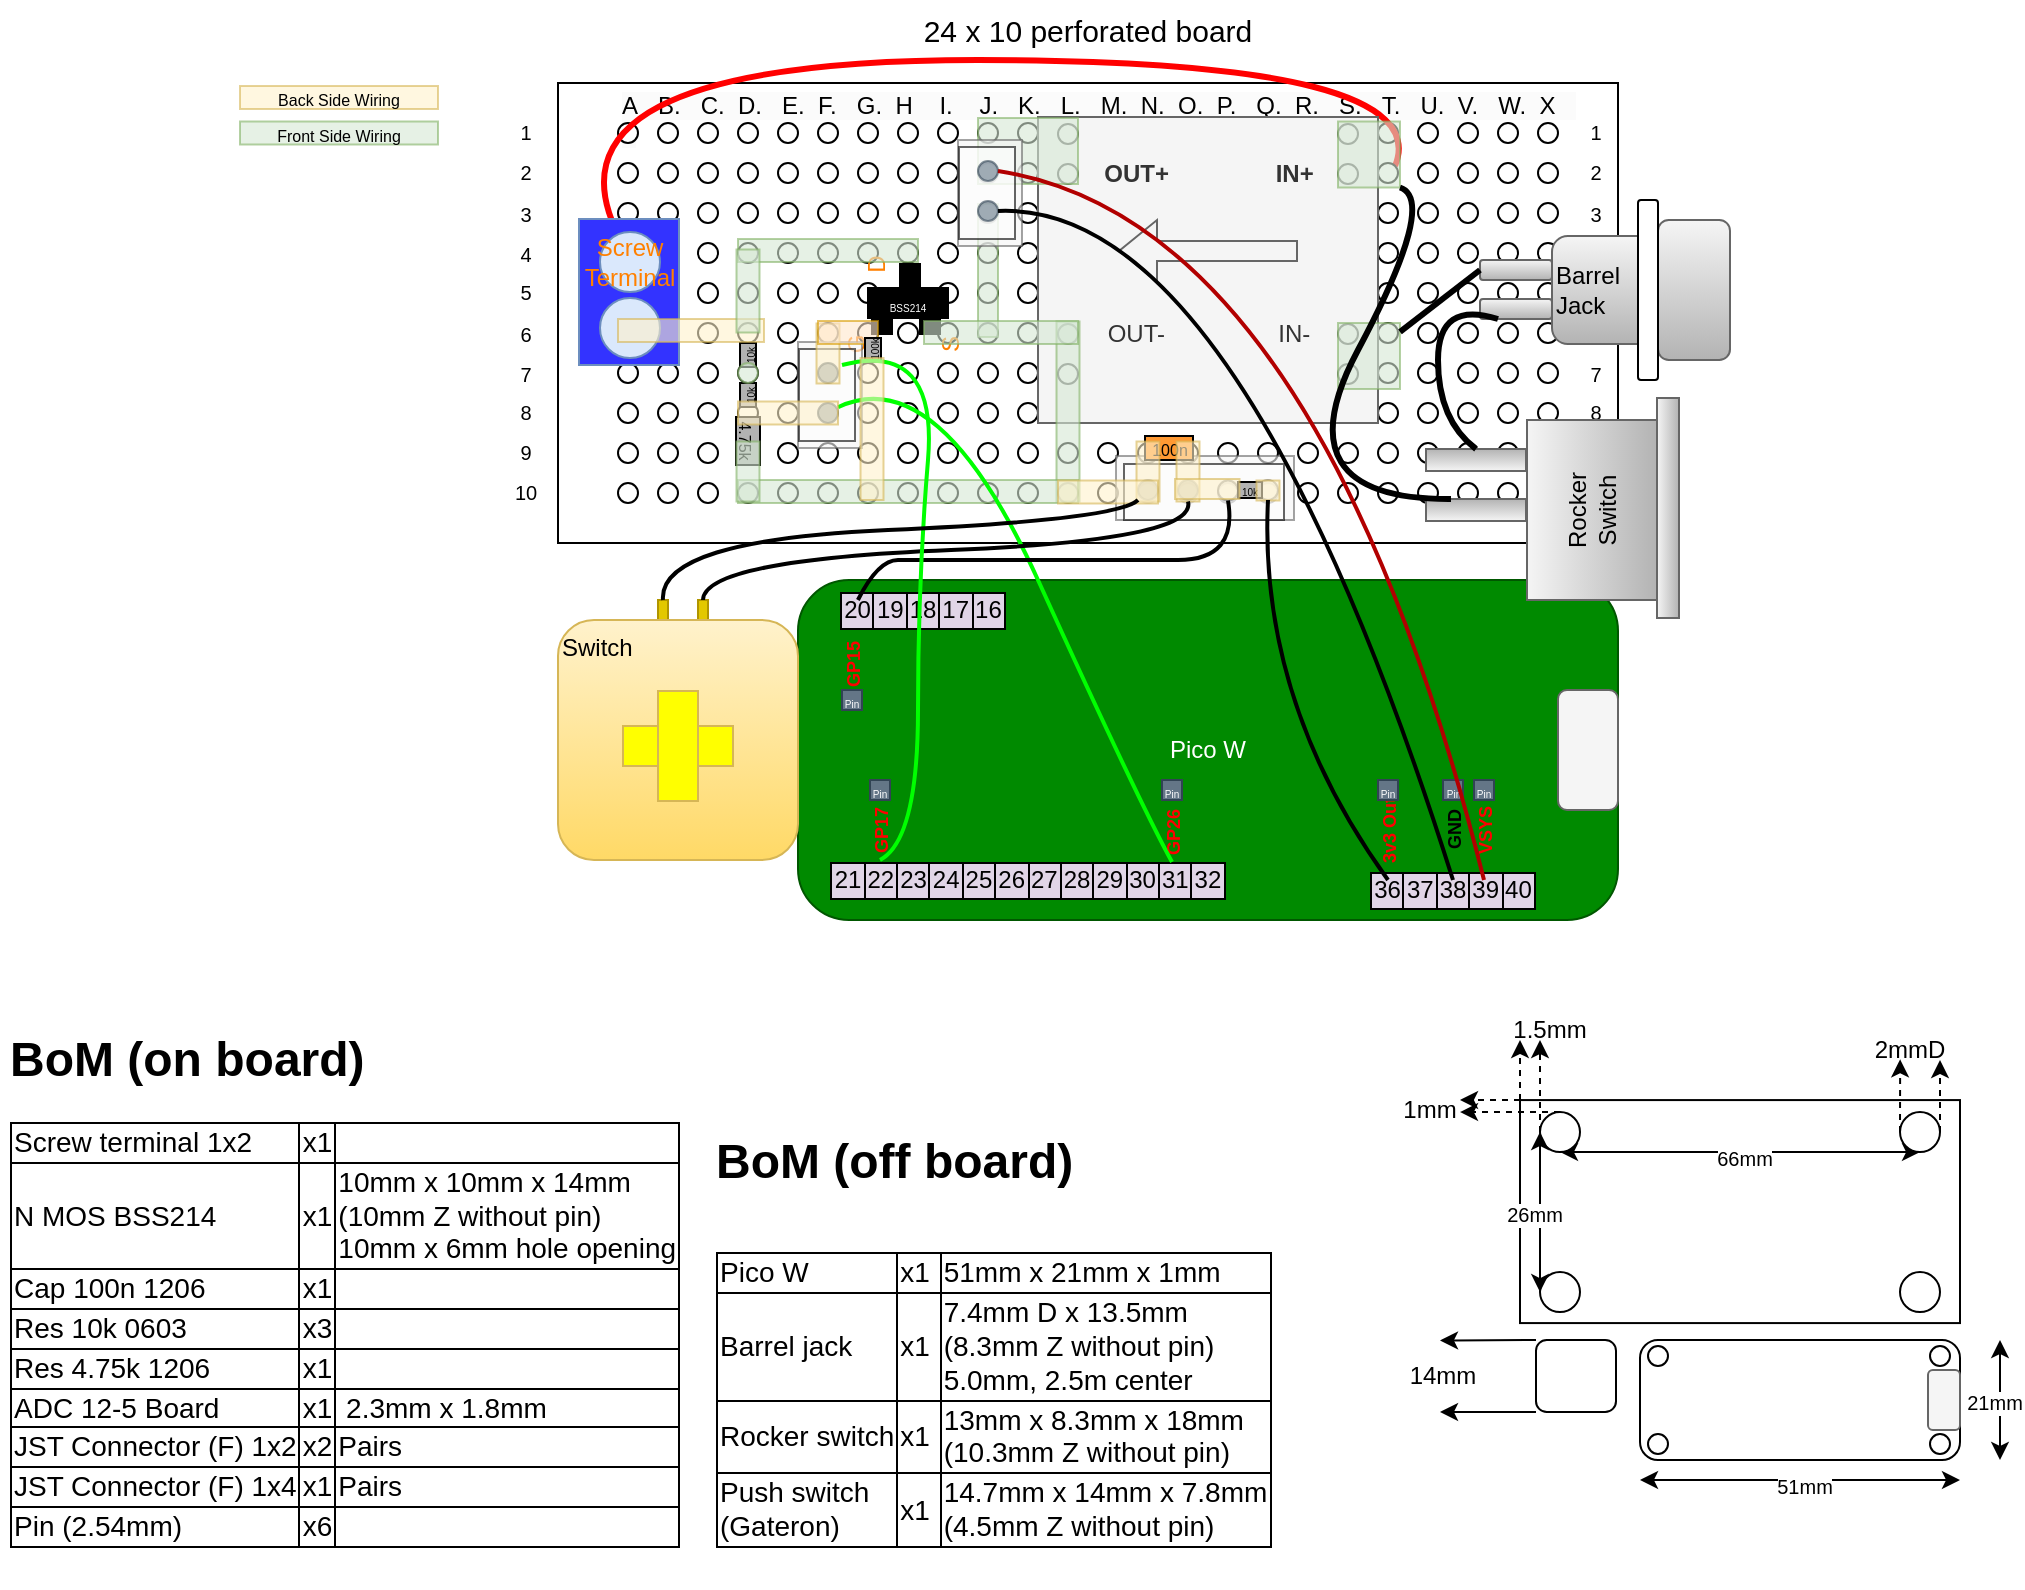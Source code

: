 <mxfile version="21.1.2" type="device">
  <diagram name="Page-1" id="1wvMdHCATP0mnGs3lpFB">
    <mxGraphModel dx="164" dy="108" grid="1" gridSize="10" guides="1" tooltips="1" connect="1" arrows="1" fold="1" page="1" pageScale="1" pageWidth="1169" pageHeight="827" math="0" shadow="0">
      <root>
        <mxCell id="0" />
        <mxCell id="1" parent="0" />
        <mxCell id="hazUilRkBuBQSuuFyQSv-60" value="" style="group;horizontal=1;verticalAlign=top;" parent="1" vertex="1" connectable="0">
          <mxGeometry x="419" y="320" width="410" height="170" as="geometry" />
        </mxCell>
        <mxCell id="hazUilRkBuBQSuuFyQSv-58" value="Pico W" style="rounded=1;whiteSpace=wrap;html=1;fillColor=#008a00;strokeColor=#005700;fontColor=#ffffff;" parent="hazUilRkBuBQSuuFyQSv-60" vertex="1">
          <mxGeometry width="410" height="170" as="geometry" />
        </mxCell>
        <mxCell id="hazUilRkBuBQSuuFyQSv-59" value="" style="rounded=1;whiteSpace=wrap;html=1;fillColor=#f5f5f5;fontColor=#333333;strokeColor=#666666;" parent="hazUilRkBuBQSuuFyQSv-60" vertex="1">
          <mxGeometry x="380" y="55" width="30" height="60" as="geometry" />
        </mxCell>
        <mxCell id="hazUilRkBuBQSuuFyQSv-118" value="&lt;table style=&quot;border: 1px solid rgb(0, 0, 0); border-collapse: collapse; background-color: rgb(225, 213, 231);&quot; border=&quot;1&quot;&gt;&lt;tbody&gt;&lt;tr&gt;&lt;td style=&quot;border-collapse: collapse;&quot; border=&quot;1&quot;&gt;36&lt;/td&gt;&lt;td&gt;37&lt;/td&gt;&lt;td&gt;38&lt;/td&gt;&lt;td&gt;39&lt;/td&gt;&lt;td&gt;40&lt;/td&gt;&lt;/tr&gt;&lt;/tbody&gt;&lt;/table&gt;" style="text;html=1;strokeColor=none;fillColor=none;align=center;verticalAlign=middle;whiteSpace=wrap;rounded=0;" parent="hazUilRkBuBQSuuFyQSv-60" vertex="1">
          <mxGeometry x="275" y="140" width="105" height="30" as="geometry" />
        </mxCell>
        <mxCell id="hazUilRkBuBQSuuFyQSv-119" value="&lt;font color=&quot;#ff0000&quot; style=&quot;font-size: 9px;&quot;&gt;3v3 Out&lt;/font&gt;" style="text;html=1;strokeColor=none;fillColor=none;align=center;verticalAlign=middle;whiteSpace=wrap;rounded=0;rotation=-90;fontStyle=1" parent="hazUilRkBuBQSuuFyQSv-60" vertex="1">
          <mxGeometry x="270" y="115" width="50" height="20" as="geometry" />
        </mxCell>
        <mxCell id="hazUilRkBuBQSuuFyQSv-120" value="&lt;font style=&quot;font-size: 9px;&quot;&gt;GND&lt;/font&gt;" style="text;html=1;strokeColor=none;fillColor=none;align=center;verticalAlign=middle;whiteSpace=wrap;rounded=0;rotation=-90;fontStyle=1" parent="hazUilRkBuBQSuuFyQSv-60" vertex="1">
          <mxGeometry x="302.5" y="115" width="50" height="20" as="geometry" />
        </mxCell>
        <mxCell id="hazUilRkBuBQSuuFyQSv-121" value="&lt;table style=&quot;border: 1px solid rgb(0, 0, 0); border-collapse: collapse; background-color: rgb(225, 213, 231);&quot; border=&quot;1&quot;&gt;&lt;tbody&gt;&lt;tr&gt;&lt;td style=&quot;border-collapse: collapse;&quot; border=&quot;1&quot;&gt;20&lt;/td&gt;&lt;td&gt;19&lt;/td&gt;&lt;td&gt;18&lt;/td&gt;&lt;td&gt;17&lt;/td&gt;&lt;td&gt;16&lt;/td&gt;&lt;/tr&gt;&lt;/tbody&gt;&lt;/table&gt;" style="text;html=1;strokeColor=none;fillColor=none;align=center;verticalAlign=middle;whiteSpace=wrap;rounded=0;" parent="hazUilRkBuBQSuuFyQSv-60" vertex="1">
          <mxGeometry x="10" width="105" height="30" as="geometry" />
        </mxCell>
        <mxCell id="hazUilRkBuBQSuuFyQSv-122" value="&lt;font color=&quot;#ff0000&quot; style=&quot;font-size: 9px;&quot;&gt;GP15&lt;/font&gt;" style="text;html=1;strokeColor=none;fillColor=none;align=center;verticalAlign=middle;whiteSpace=wrap;rounded=0;rotation=-90;fontStyle=1" parent="hazUilRkBuBQSuuFyQSv-60" vertex="1">
          <mxGeometry x="12" y="32" width="30" height="20" as="geometry" />
        </mxCell>
        <mxCell id="hazUilRkBuBQSuuFyQSv-127" value="&lt;font style=&quot;font-size: 5px;&quot;&gt;Pin&lt;/font&gt;" style="rounded=0;whiteSpace=wrap;html=1;fillColor=#647687;fontColor=#ffffff;strokeColor=#314354;" parent="hazUilRkBuBQSuuFyQSv-60" vertex="1">
          <mxGeometry x="22" y="55" width="10" height="10" as="geometry" />
        </mxCell>
        <mxCell id="hazUilRkBuBQSuuFyQSv-129" value="&lt;font style=&quot;font-size: 5px;&quot;&gt;Pin&lt;/font&gt;" style="rounded=0;whiteSpace=wrap;html=1;fillColor=#647687;fontColor=#ffffff;strokeColor=#314354;" parent="hazUilRkBuBQSuuFyQSv-60" vertex="1">
          <mxGeometry x="290" y="100" width="10" height="10" as="geometry" />
        </mxCell>
        <mxCell id="hazUilRkBuBQSuuFyQSv-137" value="&lt;font color=&quot;#ff0000&quot; style=&quot;font-size: 9px;&quot;&gt;VSYS&lt;/font&gt;" style="text;html=1;strokeColor=none;fillColor=none;align=center;verticalAlign=middle;whiteSpace=wrap;rounded=0;rotation=-90;fontStyle=1" parent="hazUilRkBuBQSuuFyQSv-60" vertex="1">
          <mxGeometry x="318" y="115" width="50" height="20" as="geometry" />
        </mxCell>
        <mxCell id="hazUilRkBuBQSuuFyQSv-138" value="&lt;font style=&quot;font-size: 5px;&quot;&gt;Pin&lt;/font&gt;" style="rounded=0;whiteSpace=wrap;html=1;fillColor=#647687;fontColor=#ffffff;strokeColor=#314354;" parent="hazUilRkBuBQSuuFyQSv-60" vertex="1">
          <mxGeometry x="322.5" y="100" width="10" height="10" as="geometry" />
        </mxCell>
        <mxCell id="hazUilRkBuBQSuuFyQSv-139" value="&lt;font style=&quot;font-size: 5px;&quot;&gt;Pin&lt;/font&gt;" style="rounded=0;whiteSpace=wrap;html=1;fillColor=#647687;fontColor=#ffffff;strokeColor=#314354;" parent="hazUilRkBuBQSuuFyQSv-60" vertex="1">
          <mxGeometry x="338" y="100" width="10" height="10" as="geometry" />
        </mxCell>
        <mxCell id="hazUilRkBuBQSuuFyQSv-140" value="&lt;table style=&quot;border: 1px solid rgb(0, 0, 0); border-collapse: collapse; background-color: rgb(225, 213, 231);&quot; border=&quot;1&quot;&gt;&lt;tbody&gt;&lt;tr&gt;&lt;td style=&quot;border-collapse: collapse;&quot; border=&quot;1&quot;&gt;21&lt;/td&gt;&lt;td&gt;22&lt;/td&gt;&lt;td&gt;23&lt;/td&gt;&lt;td&gt;24&lt;/td&gt;&lt;td&gt;25&lt;/td&gt;&lt;td&gt;26&lt;/td&gt;&lt;td&gt;27&lt;/td&gt;&lt;td&gt;28&lt;/td&gt;&lt;td&gt;29&lt;/td&gt;&lt;td&gt;30&lt;/td&gt;&lt;td&gt;31&lt;/td&gt;&lt;td&gt;32&lt;/td&gt;&lt;/tr&gt;&lt;/tbody&gt;&lt;/table&gt;" style="text;html=1;strokeColor=none;fillColor=none;align=center;verticalAlign=middle;whiteSpace=wrap;rounded=0;" parent="hazUilRkBuBQSuuFyQSv-60" vertex="1">
          <mxGeometry x="10" y="135" width="210" height="30" as="geometry" />
        </mxCell>
        <mxCell id="hazUilRkBuBQSuuFyQSv-141" value="&lt;font color=&quot;#ff0000&quot; style=&quot;font-size: 9px;&quot;&gt;GP17&lt;/font&gt;" style="text;html=1;strokeColor=none;fillColor=none;align=center;verticalAlign=middle;whiteSpace=wrap;rounded=0;rotation=-90;fontStyle=1" parent="hazUilRkBuBQSuuFyQSv-60" vertex="1">
          <mxGeometry x="26" y="115" width="30" height="20" as="geometry" />
        </mxCell>
        <mxCell id="hazUilRkBuBQSuuFyQSv-142" value="&lt;font color=&quot;#ff0000&quot; style=&quot;font-size: 9px;&quot;&gt;GP26&lt;/font&gt;" style="text;html=1;strokeColor=none;fillColor=none;align=center;verticalAlign=middle;whiteSpace=wrap;rounded=0;rotation=-90;fontStyle=1" parent="hazUilRkBuBQSuuFyQSv-60" vertex="1">
          <mxGeometry x="172" y="116" width="30" height="20" as="geometry" />
        </mxCell>
        <mxCell id="hazUilRkBuBQSuuFyQSv-160" value="&lt;font style=&quot;font-size: 5px;&quot;&gt;Pin&lt;/font&gt;" style="rounded=0;whiteSpace=wrap;html=1;fillColor=#647687;fontColor=#ffffff;strokeColor=#314354;" parent="hazUilRkBuBQSuuFyQSv-60" vertex="1">
          <mxGeometry x="182" y="100" width="10" height="10" as="geometry" />
        </mxCell>
        <mxCell id="hazUilRkBuBQSuuFyQSv-161" value="&lt;font style=&quot;font-size: 5px;&quot;&gt;Pin&lt;/font&gt;" style="rounded=0;whiteSpace=wrap;html=1;fillColor=#647687;fontColor=#ffffff;strokeColor=#314354;" parent="hazUilRkBuBQSuuFyQSv-60" vertex="1">
          <mxGeometry x="36" y="100" width="10" height="10" as="geometry" />
        </mxCell>
        <mxCell id="vGI9dAIOgNJk3KFAiJ7O-1" value="" style="rounded=0;whiteSpace=wrap;html=1;fillColor=none;" parent="1" vertex="1">
          <mxGeometry x="299" y="71.5" width="530" height="230" as="geometry" />
        </mxCell>
        <mxCell id="vGI9dAIOgNJk3KFAiJ7O-3" value="" style="ellipse;whiteSpace=wrap;html=1;aspect=fixed;" parent="1" vertex="1">
          <mxGeometry x="349" y="91.5" width="10" height="10" as="geometry" />
        </mxCell>
        <mxCell id="vGI9dAIOgNJk3KFAiJ7O-4" value="" style="ellipse;whiteSpace=wrap;html=1;aspect=fixed;" parent="1" vertex="1">
          <mxGeometry x="369" y="91.5" width="10" height="10" as="geometry" />
        </mxCell>
        <mxCell id="vGI9dAIOgNJk3KFAiJ7O-5" value="" style="ellipse;whiteSpace=wrap;html=1;aspect=fixed;" parent="1" vertex="1">
          <mxGeometry x="389" y="91.5" width="10" height="10" as="geometry" />
        </mxCell>
        <mxCell id="vGI9dAIOgNJk3KFAiJ7O-6" value="" style="ellipse;whiteSpace=wrap;html=1;aspect=fixed;" parent="1" vertex="1">
          <mxGeometry x="409" y="91.5" width="10" height="10" as="geometry" />
        </mxCell>
        <mxCell id="vGI9dAIOgNJk3KFAiJ7O-7" value="" style="ellipse;whiteSpace=wrap;html=1;aspect=fixed;" parent="1" vertex="1">
          <mxGeometry x="429" y="91.5" width="10" height="10" as="geometry" />
        </mxCell>
        <mxCell id="vGI9dAIOgNJk3KFAiJ7O-8" value="" style="ellipse;whiteSpace=wrap;html=1;aspect=fixed;" parent="1" vertex="1">
          <mxGeometry x="449" y="91.5" width="10" height="10" as="geometry" />
        </mxCell>
        <mxCell id="vGI9dAIOgNJk3KFAiJ7O-9" value="" style="ellipse;whiteSpace=wrap;html=1;aspect=fixed;" parent="1" vertex="1">
          <mxGeometry x="469" y="91.5" width="10" height="10" as="geometry" />
        </mxCell>
        <mxCell id="vGI9dAIOgNJk3KFAiJ7O-10" value="" style="ellipse;whiteSpace=wrap;html=1;aspect=fixed;" parent="1" vertex="1">
          <mxGeometry x="489" y="91.5" width="10" height="10" as="geometry" />
        </mxCell>
        <mxCell id="vGI9dAIOgNJk3KFAiJ7O-11" value="" style="ellipse;whiteSpace=wrap;html=1;aspect=fixed;" parent="1" vertex="1">
          <mxGeometry x="509" y="91.5" width="10" height="10" as="geometry" />
        </mxCell>
        <mxCell id="vGI9dAIOgNJk3KFAiJ7O-12" value="" style="ellipse;whiteSpace=wrap;html=1;aspect=fixed;" parent="1" vertex="1">
          <mxGeometry x="529" y="91.5" width="10" height="10" as="geometry" />
        </mxCell>
        <mxCell id="vGI9dAIOgNJk3KFAiJ7O-13" value="" style="ellipse;whiteSpace=wrap;html=1;aspect=fixed;" parent="1" vertex="1">
          <mxGeometry x="549" y="91.5" width="10" height="10" as="geometry" />
        </mxCell>
        <mxCell id="vGI9dAIOgNJk3KFAiJ7O-14" value="" style="ellipse;whiteSpace=wrap;html=1;aspect=fixed;" parent="1" vertex="1">
          <mxGeometry x="569" y="91.5" width="10" height="10" as="geometry" />
        </mxCell>
        <mxCell id="vGI9dAIOgNJk3KFAiJ7O-15" value="" style="ellipse;whiteSpace=wrap;html=1;aspect=fixed;" parent="1" vertex="1">
          <mxGeometry x="589" y="91.5" width="10" height="10" as="geometry" />
        </mxCell>
        <mxCell id="vGI9dAIOgNJk3KFAiJ7O-16" value="" style="ellipse;whiteSpace=wrap;html=1;aspect=fixed;" parent="1" vertex="1">
          <mxGeometry x="609" y="91.5" width="10" height="10" as="geometry" />
        </mxCell>
        <mxCell id="vGI9dAIOgNJk3KFAiJ7O-17" value="" style="ellipse;whiteSpace=wrap;html=1;aspect=fixed;" parent="1" vertex="1">
          <mxGeometry x="629" y="91.5" width="10" height="10" as="geometry" />
        </mxCell>
        <mxCell id="vGI9dAIOgNJk3KFAiJ7O-18" value="" style="ellipse;whiteSpace=wrap;html=1;aspect=fixed;" parent="1" vertex="1">
          <mxGeometry x="649" y="91.5" width="10" height="10" as="geometry" />
        </mxCell>
        <mxCell id="vGI9dAIOgNJk3KFAiJ7O-19" value="" style="ellipse;whiteSpace=wrap;html=1;aspect=fixed;" parent="1" vertex="1">
          <mxGeometry x="669" y="91.5" width="10" height="10" as="geometry" />
        </mxCell>
        <mxCell id="vGI9dAIOgNJk3KFAiJ7O-20" value="" style="ellipse;whiteSpace=wrap;html=1;aspect=fixed;" parent="1" vertex="1">
          <mxGeometry x="689" y="91.5" width="10" height="10" as="geometry" />
        </mxCell>
        <mxCell id="vGI9dAIOgNJk3KFAiJ7O-21" value="" style="ellipse;whiteSpace=wrap;html=1;aspect=fixed;" parent="1" vertex="1">
          <mxGeometry x="709" y="91.5" width="10" height="10" as="geometry" />
        </mxCell>
        <mxCell id="vGI9dAIOgNJk3KFAiJ7O-22" value="" style="ellipse;whiteSpace=wrap;html=1;aspect=fixed;" parent="1" vertex="1">
          <mxGeometry x="729" y="91.5" width="10" height="10" as="geometry" />
        </mxCell>
        <mxCell id="vGI9dAIOgNJk3KFAiJ7O-23" value="" style="ellipse;whiteSpace=wrap;html=1;aspect=fixed;" parent="1" vertex="1">
          <mxGeometry x="749" y="91.5" width="10" height="10" as="geometry" />
        </mxCell>
        <mxCell id="vGI9dAIOgNJk3KFAiJ7O-24" value="" style="ellipse;whiteSpace=wrap;html=1;aspect=fixed;" parent="1" vertex="1">
          <mxGeometry x="769" y="91.5" width="10" height="10" as="geometry" />
        </mxCell>
        <mxCell id="vGI9dAIOgNJk3KFAiJ7O-25" value="" style="ellipse;whiteSpace=wrap;html=1;aspect=fixed;" parent="1" vertex="1">
          <mxGeometry x="789" y="91.5" width="10" height="10" as="geometry" />
        </mxCell>
        <mxCell id="vGI9dAIOgNJk3KFAiJ7O-29" value="&lt;span style=&quot;color: rgb(0, 0, 0); font-family: Helvetica; font-style: normal; font-variant-ligatures: normal; font-variant-caps: normal; font-weight: 400; letter-spacing: normal; orphans: 2; text-align: left; text-indent: 0px; text-transform: none; widows: 2; word-spacing: 0px; -webkit-text-stroke-width: 0px; background-color: rgb(251, 251, 251); text-decoration-thickness: initial; text-decoration-style: initial; text-decoration-color: initial; float: none; display: inline !important;&quot;&gt;&lt;font style=&quot;font-size: 12px;&quot;&gt;A&amp;nbsp; &amp;nbsp;B.&amp;nbsp; &amp;nbsp;C.&amp;nbsp; D.&amp;nbsp; &amp;nbsp;E.&amp;nbsp; F.&amp;nbsp; &amp;nbsp;G.&amp;nbsp; H&amp;nbsp; &amp;nbsp; I.&amp;nbsp; &amp;nbsp; J.&amp;nbsp; &amp;nbsp;K.&amp;nbsp; &amp;nbsp;L.&amp;nbsp; &amp;nbsp;M.&amp;nbsp; N.&amp;nbsp; O.&amp;nbsp; P.&amp;nbsp; &amp;nbsp;Q.&amp;nbsp; R.&amp;nbsp; &amp;nbsp;S.&amp;nbsp; &amp;nbsp;T.&amp;nbsp; &amp;nbsp;U.&amp;nbsp; V.&amp;nbsp; &amp;nbsp;W.&amp;nbsp; X&amp;nbsp; &amp;nbsp; &amp;nbsp;&amp;nbsp;&lt;/font&gt;&lt;/span&gt;" style="text;whiteSpace=wrap;html=1;fillColor=none;" parent="1" vertex="1">
          <mxGeometry x="329" y="68.5" width="480" height="20" as="geometry" />
        </mxCell>
        <mxCell id="vGI9dAIOgNJk3KFAiJ7O-30" value="" style="ellipse;whiteSpace=wrap;html=1;aspect=fixed;" parent="1" vertex="1">
          <mxGeometry x="329" y="91.5" width="10" height="10" as="geometry" />
        </mxCell>
        <mxCell id="vGI9dAIOgNJk3KFAiJ7O-31" value="" style="ellipse;whiteSpace=wrap;html=1;aspect=fixed;" parent="1" vertex="1">
          <mxGeometry x="349" y="111.5" width="10" height="10" as="geometry" />
        </mxCell>
        <mxCell id="vGI9dAIOgNJk3KFAiJ7O-32" value="" style="ellipse;whiteSpace=wrap;html=1;aspect=fixed;" parent="1" vertex="1">
          <mxGeometry x="369" y="111.5" width="10" height="10" as="geometry" />
        </mxCell>
        <mxCell id="vGI9dAIOgNJk3KFAiJ7O-33" value="" style="ellipse;whiteSpace=wrap;html=1;aspect=fixed;" parent="1" vertex="1">
          <mxGeometry x="389" y="111.5" width="10" height="10" as="geometry" />
        </mxCell>
        <mxCell id="vGI9dAIOgNJk3KFAiJ7O-34" value="" style="ellipse;whiteSpace=wrap;html=1;aspect=fixed;" parent="1" vertex="1">
          <mxGeometry x="409" y="111.5" width="10" height="10" as="geometry" />
        </mxCell>
        <mxCell id="vGI9dAIOgNJk3KFAiJ7O-35" value="" style="ellipse;whiteSpace=wrap;html=1;aspect=fixed;" parent="1" vertex="1">
          <mxGeometry x="429" y="111.5" width="10" height="10" as="geometry" />
        </mxCell>
        <mxCell id="vGI9dAIOgNJk3KFAiJ7O-36" value="" style="ellipse;whiteSpace=wrap;html=1;aspect=fixed;" parent="1" vertex="1">
          <mxGeometry x="449" y="111.5" width="10" height="10" as="geometry" />
        </mxCell>
        <mxCell id="vGI9dAIOgNJk3KFAiJ7O-37" value="" style="ellipse;whiteSpace=wrap;html=1;aspect=fixed;" parent="1" vertex="1">
          <mxGeometry x="469" y="111.5" width="10" height="10" as="geometry" />
        </mxCell>
        <mxCell id="vGI9dAIOgNJk3KFAiJ7O-38" value="" style="ellipse;whiteSpace=wrap;html=1;aspect=fixed;" parent="1" vertex="1">
          <mxGeometry x="489" y="111.5" width="10" height="10" as="geometry" />
        </mxCell>
        <mxCell id="vGI9dAIOgNJk3KFAiJ7O-39" value="" style="ellipse;whiteSpace=wrap;html=1;aspect=fixed;" parent="1" vertex="1">
          <mxGeometry x="509" y="111.5" width="10" height="10" as="geometry" />
        </mxCell>
        <mxCell id="vGI9dAIOgNJk3KFAiJ7O-40" value="" style="ellipse;whiteSpace=wrap;html=1;aspect=fixed;" parent="1" vertex="1">
          <mxGeometry x="529" y="111.5" width="10" height="10" as="geometry" />
        </mxCell>
        <mxCell id="vGI9dAIOgNJk3KFAiJ7O-41" value="" style="ellipse;whiteSpace=wrap;html=1;aspect=fixed;" parent="1" vertex="1">
          <mxGeometry x="549" y="111.5" width="10" height="10" as="geometry" />
        </mxCell>
        <mxCell id="vGI9dAIOgNJk3KFAiJ7O-42" value="" style="ellipse;whiteSpace=wrap;html=1;aspect=fixed;" parent="1" vertex="1">
          <mxGeometry x="569" y="111.5" width="10" height="10" as="geometry" />
        </mxCell>
        <mxCell id="vGI9dAIOgNJk3KFAiJ7O-43" value="" style="ellipse;whiteSpace=wrap;html=1;aspect=fixed;" parent="1" vertex="1">
          <mxGeometry x="589" y="111.5" width="10" height="10" as="geometry" />
        </mxCell>
        <mxCell id="vGI9dAIOgNJk3KFAiJ7O-44" value="" style="ellipse;whiteSpace=wrap;html=1;aspect=fixed;" parent="1" vertex="1">
          <mxGeometry x="609" y="111.5" width="10" height="10" as="geometry" />
        </mxCell>
        <mxCell id="vGI9dAIOgNJk3KFAiJ7O-45" value="" style="ellipse;whiteSpace=wrap;html=1;aspect=fixed;" parent="1" vertex="1">
          <mxGeometry x="629" y="111.5" width="10" height="10" as="geometry" />
        </mxCell>
        <mxCell id="vGI9dAIOgNJk3KFAiJ7O-46" value="" style="ellipse;whiteSpace=wrap;html=1;aspect=fixed;" parent="1" vertex="1">
          <mxGeometry x="649" y="111.5" width="10" height="10" as="geometry" />
        </mxCell>
        <mxCell id="vGI9dAIOgNJk3KFAiJ7O-47" value="" style="ellipse;whiteSpace=wrap;html=1;aspect=fixed;" parent="1" vertex="1">
          <mxGeometry x="669" y="111.5" width="10" height="10" as="geometry" />
        </mxCell>
        <mxCell id="vGI9dAIOgNJk3KFAiJ7O-48" value="" style="ellipse;whiteSpace=wrap;html=1;aspect=fixed;" parent="1" vertex="1">
          <mxGeometry x="689" y="111.5" width="10" height="10" as="geometry" />
        </mxCell>
        <mxCell id="hazUilRkBuBQSuuFyQSv-145" style="edgeStyle=none;orthogonalLoop=1;jettySize=auto;html=1;exitX=1;exitY=0;exitDx=0;exitDy=0;entryX=0;entryY=0.75;entryDx=0;entryDy=0;curved=1;strokeColor=#FF0000;strokeWidth=3;" parent="1" source="vGI9dAIOgNJk3KFAiJ7O-49" edge="1">
          <mxGeometry relative="1" as="geometry">
            <mxPoint x="336.875" y="161.5" as="targetPoint" />
            <Array as="points">
              <mxPoint x="739" y="60" />
              <mxPoint x="279" y="60" />
            </Array>
          </mxGeometry>
        </mxCell>
        <mxCell id="vGI9dAIOgNJk3KFAiJ7O-49" value="" style="ellipse;whiteSpace=wrap;html=1;aspect=fixed;" parent="1" vertex="1">
          <mxGeometry x="709" y="111.5" width="10" height="10" as="geometry" />
        </mxCell>
        <mxCell id="vGI9dAIOgNJk3KFAiJ7O-50" value="" style="ellipse;whiteSpace=wrap;html=1;aspect=fixed;" parent="1" vertex="1">
          <mxGeometry x="729" y="111.5" width="10" height="10" as="geometry" />
        </mxCell>
        <mxCell id="vGI9dAIOgNJk3KFAiJ7O-51" value="" style="ellipse;whiteSpace=wrap;html=1;aspect=fixed;" parent="1" vertex="1">
          <mxGeometry x="749" y="111.5" width="10" height="10" as="geometry" />
        </mxCell>
        <mxCell id="vGI9dAIOgNJk3KFAiJ7O-52" value="" style="ellipse;whiteSpace=wrap;html=1;aspect=fixed;" parent="1" vertex="1">
          <mxGeometry x="769" y="111.5" width="10" height="10" as="geometry" />
        </mxCell>
        <mxCell id="vGI9dAIOgNJk3KFAiJ7O-53" value="" style="ellipse;whiteSpace=wrap;html=1;aspect=fixed;" parent="1" vertex="1">
          <mxGeometry x="789" y="111.5" width="10" height="10" as="geometry" />
        </mxCell>
        <mxCell id="vGI9dAIOgNJk3KFAiJ7O-54" value="" style="ellipse;whiteSpace=wrap;html=1;aspect=fixed;" parent="1" vertex="1">
          <mxGeometry x="329" y="111.5" width="10" height="10" as="geometry" />
        </mxCell>
        <mxCell id="vGI9dAIOgNJk3KFAiJ7O-55" value="" style="ellipse;whiteSpace=wrap;html=1;aspect=fixed;" parent="1" vertex="1">
          <mxGeometry x="349" y="131.5" width="10" height="10" as="geometry" />
        </mxCell>
        <mxCell id="vGI9dAIOgNJk3KFAiJ7O-56" value="" style="ellipse;whiteSpace=wrap;html=1;aspect=fixed;" parent="1" vertex="1">
          <mxGeometry x="369" y="131.5" width="10" height="10" as="geometry" />
        </mxCell>
        <mxCell id="vGI9dAIOgNJk3KFAiJ7O-57" value="" style="ellipse;whiteSpace=wrap;html=1;aspect=fixed;" parent="1" vertex="1">
          <mxGeometry x="389" y="131.5" width="10" height="10" as="geometry" />
        </mxCell>
        <mxCell id="vGI9dAIOgNJk3KFAiJ7O-58" value="" style="ellipse;whiteSpace=wrap;html=1;aspect=fixed;" parent="1" vertex="1">
          <mxGeometry x="409" y="131.5" width="10" height="10" as="geometry" />
        </mxCell>
        <mxCell id="vGI9dAIOgNJk3KFAiJ7O-59" value="" style="ellipse;whiteSpace=wrap;html=1;aspect=fixed;" parent="1" vertex="1">
          <mxGeometry x="429" y="131.5" width="10" height="10" as="geometry" />
        </mxCell>
        <mxCell id="vGI9dAIOgNJk3KFAiJ7O-60" value="" style="ellipse;whiteSpace=wrap;html=1;aspect=fixed;" parent="1" vertex="1">
          <mxGeometry x="449" y="131.5" width="10" height="10" as="geometry" />
        </mxCell>
        <mxCell id="vGI9dAIOgNJk3KFAiJ7O-61" value="" style="ellipse;whiteSpace=wrap;html=1;aspect=fixed;" parent="1" vertex="1">
          <mxGeometry x="469" y="131.5" width="10" height="10" as="geometry" />
        </mxCell>
        <mxCell id="vGI9dAIOgNJk3KFAiJ7O-62" value="" style="ellipse;whiteSpace=wrap;html=1;aspect=fixed;" parent="1" vertex="1">
          <mxGeometry x="489" y="131.5" width="10" height="10" as="geometry" />
        </mxCell>
        <mxCell id="vGI9dAIOgNJk3KFAiJ7O-63" value="" style="ellipse;whiteSpace=wrap;html=1;aspect=fixed;" parent="1" vertex="1">
          <mxGeometry x="509" y="131.5" width="10" height="10" as="geometry" />
        </mxCell>
        <mxCell id="vGI9dAIOgNJk3KFAiJ7O-64" value="" style="ellipse;whiteSpace=wrap;html=1;aspect=fixed;" parent="1" vertex="1">
          <mxGeometry x="529" y="131.5" width="10" height="10" as="geometry" />
        </mxCell>
        <mxCell id="vGI9dAIOgNJk3KFAiJ7O-65" value="" style="ellipse;whiteSpace=wrap;html=1;aspect=fixed;" parent="1" vertex="1">
          <mxGeometry x="549" y="131.5" width="10" height="10" as="geometry" />
        </mxCell>
        <mxCell id="vGI9dAIOgNJk3KFAiJ7O-66" value="" style="ellipse;whiteSpace=wrap;html=1;aspect=fixed;" parent="1" vertex="1">
          <mxGeometry x="569" y="131.5" width="10" height="10" as="geometry" />
        </mxCell>
        <mxCell id="vGI9dAIOgNJk3KFAiJ7O-67" value="" style="ellipse;whiteSpace=wrap;html=1;aspect=fixed;" parent="1" vertex="1">
          <mxGeometry x="589" y="131.5" width="10" height="10" as="geometry" />
        </mxCell>
        <mxCell id="vGI9dAIOgNJk3KFAiJ7O-68" value="" style="ellipse;whiteSpace=wrap;html=1;aspect=fixed;" parent="1" vertex="1">
          <mxGeometry x="609" y="131.5" width="10" height="10" as="geometry" />
        </mxCell>
        <mxCell id="vGI9dAIOgNJk3KFAiJ7O-69" value="" style="ellipse;whiteSpace=wrap;html=1;aspect=fixed;" parent="1" vertex="1">
          <mxGeometry x="629" y="131.5" width="10" height="10" as="geometry" />
        </mxCell>
        <mxCell id="vGI9dAIOgNJk3KFAiJ7O-70" value="" style="ellipse;whiteSpace=wrap;html=1;aspect=fixed;" parent="1" vertex="1">
          <mxGeometry x="649" y="131.5" width="10" height="10" as="geometry" />
        </mxCell>
        <mxCell id="vGI9dAIOgNJk3KFAiJ7O-71" value="" style="ellipse;whiteSpace=wrap;html=1;aspect=fixed;" parent="1" vertex="1">
          <mxGeometry x="669" y="131.5" width="10" height="10" as="geometry" />
        </mxCell>
        <mxCell id="vGI9dAIOgNJk3KFAiJ7O-72" value="" style="ellipse;whiteSpace=wrap;html=1;aspect=fixed;" parent="1" vertex="1">
          <mxGeometry x="689" y="131.5" width="10" height="10" as="geometry" />
        </mxCell>
        <mxCell id="vGI9dAIOgNJk3KFAiJ7O-73" value="" style="ellipse;whiteSpace=wrap;html=1;aspect=fixed;" parent="1" vertex="1">
          <mxGeometry x="709" y="131.5" width="10" height="10" as="geometry" />
        </mxCell>
        <mxCell id="vGI9dAIOgNJk3KFAiJ7O-74" value="" style="ellipse;whiteSpace=wrap;html=1;aspect=fixed;" parent="1" vertex="1">
          <mxGeometry x="729" y="131.5" width="10" height="10" as="geometry" />
        </mxCell>
        <mxCell id="vGI9dAIOgNJk3KFAiJ7O-75" value="" style="ellipse;whiteSpace=wrap;html=1;aspect=fixed;" parent="1" vertex="1">
          <mxGeometry x="749" y="131.5" width="10" height="10" as="geometry" />
        </mxCell>
        <mxCell id="vGI9dAIOgNJk3KFAiJ7O-76" value="" style="ellipse;whiteSpace=wrap;html=1;aspect=fixed;" parent="1" vertex="1">
          <mxGeometry x="769" y="131.5" width="10" height="10" as="geometry" />
        </mxCell>
        <mxCell id="vGI9dAIOgNJk3KFAiJ7O-77" value="" style="ellipse;whiteSpace=wrap;html=1;aspect=fixed;" parent="1" vertex="1">
          <mxGeometry x="789" y="131.5" width="10" height="10" as="geometry" />
        </mxCell>
        <mxCell id="vGI9dAIOgNJk3KFAiJ7O-78" value="" style="ellipse;whiteSpace=wrap;html=1;aspect=fixed;" parent="1" vertex="1">
          <mxGeometry x="329" y="131.5" width="10" height="10" as="geometry" />
        </mxCell>
        <mxCell id="vGI9dAIOgNJk3KFAiJ7O-79" value="" style="ellipse;whiteSpace=wrap;html=1;aspect=fixed;" parent="1" vertex="1">
          <mxGeometry x="349" y="151.5" width="10" height="10" as="geometry" />
        </mxCell>
        <mxCell id="vGI9dAIOgNJk3KFAiJ7O-80" value="" style="ellipse;whiteSpace=wrap;html=1;aspect=fixed;" parent="1" vertex="1">
          <mxGeometry x="369" y="151.5" width="10" height="10" as="geometry" />
        </mxCell>
        <mxCell id="vGI9dAIOgNJk3KFAiJ7O-81" value="" style="ellipse;whiteSpace=wrap;html=1;aspect=fixed;" parent="1" vertex="1">
          <mxGeometry x="389" y="151.5" width="10" height="10" as="geometry" />
        </mxCell>
        <mxCell id="vGI9dAIOgNJk3KFAiJ7O-82" value="" style="ellipse;whiteSpace=wrap;html=1;aspect=fixed;" parent="1" vertex="1">
          <mxGeometry x="409" y="151.5" width="10" height="10" as="geometry" />
        </mxCell>
        <mxCell id="vGI9dAIOgNJk3KFAiJ7O-83" value="" style="ellipse;whiteSpace=wrap;html=1;aspect=fixed;" parent="1" vertex="1">
          <mxGeometry x="429" y="151.5" width="10" height="10" as="geometry" />
        </mxCell>
        <mxCell id="vGI9dAIOgNJk3KFAiJ7O-84" value="" style="ellipse;whiteSpace=wrap;html=1;aspect=fixed;" parent="1" vertex="1">
          <mxGeometry x="449" y="151.5" width="10" height="10" as="geometry" />
        </mxCell>
        <mxCell id="vGI9dAIOgNJk3KFAiJ7O-85" value="" style="ellipse;whiteSpace=wrap;html=1;aspect=fixed;" parent="1" vertex="1">
          <mxGeometry x="469" y="151.5" width="10" height="10" as="geometry" />
        </mxCell>
        <mxCell id="vGI9dAIOgNJk3KFAiJ7O-86" value="" style="ellipse;whiteSpace=wrap;html=1;aspect=fixed;" parent="1" vertex="1">
          <mxGeometry x="489" y="151.5" width="10" height="10" as="geometry" />
        </mxCell>
        <mxCell id="vGI9dAIOgNJk3KFAiJ7O-87" value="" style="ellipse;whiteSpace=wrap;html=1;aspect=fixed;" parent="1" vertex="1">
          <mxGeometry x="509" y="151.5" width="10" height="10" as="geometry" />
        </mxCell>
        <mxCell id="vGI9dAIOgNJk3KFAiJ7O-88" value="" style="ellipse;whiteSpace=wrap;html=1;aspect=fixed;" parent="1" vertex="1">
          <mxGeometry x="529" y="151.5" width="10" height="10" as="geometry" />
        </mxCell>
        <mxCell id="vGI9dAIOgNJk3KFAiJ7O-89" value="" style="ellipse;whiteSpace=wrap;html=1;aspect=fixed;" parent="1" vertex="1">
          <mxGeometry x="549" y="151.5" width="10" height="10" as="geometry" />
        </mxCell>
        <mxCell id="vGI9dAIOgNJk3KFAiJ7O-90" value="" style="ellipse;whiteSpace=wrap;html=1;aspect=fixed;" parent="1" vertex="1">
          <mxGeometry x="569" y="151.5" width="10" height="10" as="geometry" />
        </mxCell>
        <mxCell id="vGI9dAIOgNJk3KFAiJ7O-91" value="" style="ellipse;whiteSpace=wrap;html=1;aspect=fixed;" parent="1" vertex="1">
          <mxGeometry x="589" y="151.5" width="10" height="10" as="geometry" />
        </mxCell>
        <mxCell id="vGI9dAIOgNJk3KFAiJ7O-92" value="" style="ellipse;whiteSpace=wrap;html=1;aspect=fixed;" parent="1" vertex="1">
          <mxGeometry x="609" y="151.5" width="10" height="10" as="geometry" />
        </mxCell>
        <mxCell id="vGI9dAIOgNJk3KFAiJ7O-93" value="" style="ellipse;whiteSpace=wrap;html=1;aspect=fixed;" parent="1" vertex="1">
          <mxGeometry x="629" y="151.5" width="10" height="10" as="geometry" />
        </mxCell>
        <mxCell id="vGI9dAIOgNJk3KFAiJ7O-94" value="" style="ellipse;whiteSpace=wrap;html=1;aspect=fixed;" parent="1" vertex="1">
          <mxGeometry x="649" y="151.5" width="10" height="10" as="geometry" />
        </mxCell>
        <mxCell id="vGI9dAIOgNJk3KFAiJ7O-95" value="" style="ellipse;whiteSpace=wrap;html=1;aspect=fixed;" parent="1" vertex="1">
          <mxGeometry x="669" y="151.5" width="10" height="10" as="geometry" />
        </mxCell>
        <mxCell id="vGI9dAIOgNJk3KFAiJ7O-96" value="" style="ellipse;whiteSpace=wrap;html=1;aspect=fixed;" parent="1" vertex="1">
          <mxGeometry x="689" y="151.5" width="10" height="10" as="geometry" />
        </mxCell>
        <mxCell id="vGI9dAIOgNJk3KFAiJ7O-97" value="" style="ellipse;whiteSpace=wrap;html=1;aspect=fixed;" parent="1" vertex="1">
          <mxGeometry x="709" y="151.5" width="10" height="10" as="geometry" />
        </mxCell>
        <mxCell id="vGI9dAIOgNJk3KFAiJ7O-98" value="" style="ellipse;whiteSpace=wrap;html=1;aspect=fixed;" parent="1" vertex="1">
          <mxGeometry x="729" y="151.5" width="10" height="10" as="geometry" />
        </mxCell>
        <mxCell id="vGI9dAIOgNJk3KFAiJ7O-99" value="" style="ellipse;whiteSpace=wrap;html=1;aspect=fixed;" parent="1" vertex="1">
          <mxGeometry x="749" y="151.5" width="10" height="10" as="geometry" />
        </mxCell>
        <mxCell id="vGI9dAIOgNJk3KFAiJ7O-100" value="" style="ellipse;whiteSpace=wrap;html=1;aspect=fixed;" parent="1" vertex="1">
          <mxGeometry x="769" y="151.5" width="10" height="10" as="geometry" />
        </mxCell>
        <mxCell id="vGI9dAIOgNJk3KFAiJ7O-101" value="" style="ellipse;whiteSpace=wrap;html=1;aspect=fixed;" parent="1" vertex="1">
          <mxGeometry x="789" y="151.5" width="10" height="10" as="geometry" />
        </mxCell>
        <mxCell id="vGI9dAIOgNJk3KFAiJ7O-102" value="" style="ellipse;whiteSpace=wrap;html=1;aspect=fixed;" parent="1" vertex="1">
          <mxGeometry x="329" y="151.5" width="10" height="10" as="geometry" />
        </mxCell>
        <mxCell id="vGI9dAIOgNJk3KFAiJ7O-103" value="" style="ellipse;whiteSpace=wrap;html=1;aspect=fixed;" parent="1" vertex="1">
          <mxGeometry x="349" y="171.5" width="10" height="10" as="geometry" />
        </mxCell>
        <mxCell id="vGI9dAIOgNJk3KFAiJ7O-104" value="" style="ellipse;whiteSpace=wrap;html=1;aspect=fixed;" parent="1" vertex="1">
          <mxGeometry x="369" y="171.5" width="10" height="10" as="geometry" />
        </mxCell>
        <mxCell id="vGI9dAIOgNJk3KFAiJ7O-105" value="" style="ellipse;whiteSpace=wrap;html=1;aspect=fixed;" parent="1" vertex="1">
          <mxGeometry x="389" y="171.5" width="10" height="10" as="geometry" />
        </mxCell>
        <mxCell id="vGI9dAIOgNJk3KFAiJ7O-106" value="" style="ellipse;whiteSpace=wrap;html=1;aspect=fixed;" parent="1" vertex="1">
          <mxGeometry x="409" y="171.5" width="10" height="10" as="geometry" />
        </mxCell>
        <mxCell id="vGI9dAIOgNJk3KFAiJ7O-107" value="" style="ellipse;whiteSpace=wrap;html=1;aspect=fixed;" parent="1" vertex="1">
          <mxGeometry x="429" y="171.5" width="10" height="10" as="geometry" />
        </mxCell>
        <mxCell id="vGI9dAIOgNJk3KFAiJ7O-108" value="" style="ellipse;whiteSpace=wrap;html=1;aspect=fixed;" parent="1" vertex="1">
          <mxGeometry x="449" y="171.5" width="10" height="10" as="geometry" />
        </mxCell>
        <mxCell id="vGI9dAIOgNJk3KFAiJ7O-109" value="" style="ellipse;whiteSpace=wrap;html=1;aspect=fixed;" parent="1" vertex="1">
          <mxGeometry x="469" y="171.5" width="10" height="10" as="geometry" />
        </mxCell>
        <mxCell id="vGI9dAIOgNJk3KFAiJ7O-110" value="" style="ellipse;whiteSpace=wrap;html=1;aspect=fixed;" parent="1" vertex="1">
          <mxGeometry x="489" y="171.5" width="10" height="10" as="geometry" />
        </mxCell>
        <mxCell id="vGI9dAIOgNJk3KFAiJ7O-111" value="" style="ellipse;whiteSpace=wrap;html=1;aspect=fixed;" parent="1" vertex="1">
          <mxGeometry x="509" y="171.5" width="10" height="10" as="geometry" />
        </mxCell>
        <mxCell id="vGI9dAIOgNJk3KFAiJ7O-112" value="" style="ellipse;whiteSpace=wrap;html=1;aspect=fixed;" parent="1" vertex="1">
          <mxGeometry x="529" y="171.5" width="10" height="10" as="geometry" />
        </mxCell>
        <mxCell id="vGI9dAIOgNJk3KFAiJ7O-113" value="" style="ellipse;whiteSpace=wrap;html=1;aspect=fixed;" parent="1" vertex="1">
          <mxGeometry x="549" y="171.5" width="10" height="10" as="geometry" />
        </mxCell>
        <mxCell id="vGI9dAIOgNJk3KFAiJ7O-114" value="" style="ellipse;whiteSpace=wrap;html=1;aspect=fixed;" parent="1" vertex="1">
          <mxGeometry x="569" y="171.5" width="10" height="10" as="geometry" />
        </mxCell>
        <mxCell id="vGI9dAIOgNJk3KFAiJ7O-115" value="" style="ellipse;whiteSpace=wrap;html=1;aspect=fixed;" parent="1" vertex="1">
          <mxGeometry x="589" y="171.5" width="10" height="10" as="geometry" />
        </mxCell>
        <mxCell id="vGI9dAIOgNJk3KFAiJ7O-116" value="" style="ellipse;whiteSpace=wrap;html=1;aspect=fixed;" parent="1" vertex="1">
          <mxGeometry x="609" y="171.5" width="10" height="10" as="geometry" />
        </mxCell>
        <mxCell id="vGI9dAIOgNJk3KFAiJ7O-117" value="" style="ellipse;whiteSpace=wrap;html=1;aspect=fixed;" parent="1" vertex="1">
          <mxGeometry x="629" y="171.5" width="10" height="10" as="geometry" />
        </mxCell>
        <mxCell id="vGI9dAIOgNJk3KFAiJ7O-118" value="" style="ellipse;whiteSpace=wrap;html=1;aspect=fixed;" parent="1" vertex="1">
          <mxGeometry x="649" y="171.5" width="10" height="10" as="geometry" />
        </mxCell>
        <mxCell id="vGI9dAIOgNJk3KFAiJ7O-119" value="" style="ellipse;whiteSpace=wrap;html=1;aspect=fixed;" parent="1" vertex="1">
          <mxGeometry x="669" y="171.5" width="10" height="10" as="geometry" />
        </mxCell>
        <mxCell id="vGI9dAIOgNJk3KFAiJ7O-120" value="" style="ellipse;whiteSpace=wrap;html=1;aspect=fixed;" parent="1" vertex="1">
          <mxGeometry x="689" y="171.5" width="10" height="10" as="geometry" />
        </mxCell>
        <mxCell id="vGI9dAIOgNJk3KFAiJ7O-121" value="" style="ellipse;whiteSpace=wrap;html=1;aspect=fixed;" parent="1" vertex="1">
          <mxGeometry x="709" y="171.5" width="10" height="10" as="geometry" />
        </mxCell>
        <mxCell id="vGI9dAIOgNJk3KFAiJ7O-122" value="" style="ellipse;whiteSpace=wrap;html=1;aspect=fixed;" parent="1" vertex="1">
          <mxGeometry x="729" y="171.5" width="10" height="10" as="geometry" />
        </mxCell>
        <mxCell id="vGI9dAIOgNJk3KFAiJ7O-123" value="" style="ellipse;whiteSpace=wrap;html=1;aspect=fixed;" parent="1" vertex="1">
          <mxGeometry x="749" y="171.5" width="10" height="10" as="geometry" />
        </mxCell>
        <mxCell id="vGI9dAIOgNJk3KFAiJ7O-124" value="" style="ellipse;whiteSpace=wrap;html=1;aspect=fixed;" parent="1" vertex="1">
          <mxGeometry x="769" y="171.5" width="10" height="10" as="geometry" />
        </mxCell>
        <mxCell id="vGI9dAIOgNJk3KFAiJ7O-125" value="" style="ellipse;whiteSpace=wrap;html=1;aspect=fixed;" parent="1" vertex="1">
          <mxGeometry x="789" y="171.5" width="10" height="10" as="geometry" />
        </mxCell>
        <mxCell id="vGI9dAIOgNJk3KFAiJ7O-126" value="" style="ellipse;whiteSpace=wrap;html=1;aspect=fixed;" parent="1" vertex="1">
          <mxGeometry x="329" y="171.5" width="10" height="10" as="geometry" />
        </mxCell>
        <mxCell id="vGI9dAIOgNJk3KFAiJ7O-127" value="" style="ellipse;whiteSpace=wrap;html=1;aspect=fixed;" parent="1" vertex="1">
          <mxGeometry x="349" y="191.5" width="10" height="10" as="geometry" />
        </mxCell>
        <mxCell id="vGI9dAIOgNJk3KFAiJ7O-128" value="" style="ellipse;whiteSpace=wrap;html=1;aspect=fixed;" parent="1" vertex="1">
          <mxGeometry x="369" y="191.5" width="10" height="10" as="geometry" />
        </mxCell>
        <mxCell id="vGI9dAIOgNJk3KFAiJ7O-129" value="" style="ellipse;whiteSpace=wrap;html=1;aspect=fixed;" parent="1" vertex="1">
          <mxGeometry x="389" y="191.5" width="10" height="10" as="geometry" />
        </mxCell>
        <mxCell id="vGI9dAIOgNJk3KFAiJ7O-130" value="" style="ellipse;whiteSpace=wrap;html=1;aspect=fixed;" parent="1" vertex="1">
          <mxGeometry x="409" y="191.5" width="10" height="10" as="geometry" />
        </mxCell>
        <mxCell id="vGI9dAIOgNJk3KFAiJ7O-131" value="" style="ellipse;whiteSpace=wrap;html=1;aspect=fixed;" parent="1" vertex="1">
          <mxGeometry x="429" y="191.5" width="10" height="10" as="geometry" />
        </mxCell>
        <mxCell id="vGI9dAIOgNJk3KFAiJ7O-132" value="" style="ellipse;whiteSpace=wrap;html=1;aspect=fixed;" parent="1" vertex="1">
          <mxGeometry x="449" y="191.5" width="10" height="10" as="geometry" />
        </mxCell>
        <mxCell id="vGI9dAIOgNJk3KFAiJ7O-133" value="" style="ellipse;whiteSpace=wrap;html=1;aspect=fixed;" parent="1" vertex="1">
          <mxGeometry x="469" y="191.5" width="10" height="10" as="geometry" />
        </mxCell>
        <mxCell id="vGI9dAIOgNJk3KFAiJ7O-134" value="" style="ellipse;whiteSpace=wrap;html=1;aspect=fixed;" parent="1" vertex="1">
          <mxGeometry x="489" y="191.5" width="10" height="10" as="geometry" />
        </mxCell>
        <mxCell id="vGI9dAIOgNJk3KFAiJ7O-135" value="" style="ellipse;whiteSpace=wrap;html=1;aspect=fixed;" parent="1" vertex="1">
          <mxGeometry x="509" y="191.5" width="10" height="10" as="geometry" />
        </mxCell>
        <mxCell id="vGI9dAIOgNJk3KFAiJ7O-136" value="" style="ellipse;whiteSpace=wrap;html=1;aspect=fixed;" parent="1" vertex="1">
          <mxGeometry x="529" y="191.5" width="10" height="10" as="geometry" />
        </mxCell>
        <mxCell id="vGI9dAIOgNJk3KFAiJ7O-137" value="" style="ellipse;whiteSpace=wrap;html=1;aspect=fixed;" parent="1" vertex="1">
          <mxGeometry x="549" y="191.5" width="10" height="10" as="geometry" />
        </mxCell>
        <mxCell id="vGI9dAIOgNJk3KFAiJ7O-138" value="" style="ellipse;whiteSpace=wrap;html=1;aspect=fixed;" parent="1" vertex="1">
          <mxGeometry x="569" y="191.5" width="10" height="10" as="geometry" />
        </mxCell>
        <mxCell id="vGI9dAIOgNJk3KFAiJ7O-139" value="" style="ellipse;whiteSpace=wrap;html=1;aspect=fixed;" parent="1" vertex="1">
          <mxGeometry x="589" y="191.5" width="10" height="10" as="geometry" />
        </mxCell>
        <mxCell id="vGI9dAIOgNJk3KFAiJ7O-140" value="" style="ellipse;whiteSpace=wrap;html=1;aspect=fixed;" parent="1" vertex="1">
          <mxGeometry x="609" y="191.5" width="10" height="10" as="geometry" />
        </mxCell>
        <mxCell id="vGI9dAIOgNJk3KFAiJ7O-141" value="" style="ellipse;whiteSpace=wrap;html=1;aspect=fixed;" parent="1" vertex="1">
          <mxGeometry x="629" y="191.5" width="10" height="10" as="geometry" />
        </mxCell>
        <mxCell id="vGI9dAIOgNJk3KFAiJ7O-142" value="" style="ellipse;whiteSpace=wrap;html=1;aspect=fixed;" parent="1" vertex="1">
          <mxGeometry x="649" y="191.5" width="10" height="10" as="geometry" />
        </mxCell>
        <mxCell id="vGI9dAIOgNJk3KFAiJ7O-143" value="" style="ellipse;whiteSpace=wrap;html=1;aspect=fixed;" parent="1" vertex="1">
          <mxGeometry x="669" y="191.5" width="10" height="10" as="geometry" />
        </mxCell>
        <mxCell id="vGI9dAIOgNJk3KFAiJ7O-144" value="" style="ellipse;whiteSpace=wrap;html=1;aspect=fixed;" parent="1" vertex="1">
          <mxGeometry x="689" y="191.5" width="10" height="10" as="geometry" />
        </mxCell>
        <mxCell id="vGI9dAIOgNJk3KFAiJ7O-145" value="" style="ellipse;whiteSpace=wrap;html=1;aspect=fixed;" parent="1" vertex="1">
          <mxGeometry x="709" y="191.5" width="10" height="10" as="geometry" />
        </mxCell>
        <mxCell id="vGI9dAIOgNJk3KFAiJ7O-146" value="" style="ellipse;whiteSpace=wrap;html=1;aspect=fixed;" parent="1" vertex="1">
          <mxGeometry x="729" y="191.5" width="10" height="10" as="geometry" />
        </mxCell>
        <mxCell id="vGI9dAIOgNJk3KFAiJ7O-147" value="" style="ellipse;whiteSpace=wrap;html=1;aspect=fixed;" parent="1" vertex="1">
          <mxGeometry x="749" y="191.5" width="10" height="10" as="geometry" />
        </mxCell>
        <mxCell id="vGI9dAIOgNJk3KFAiJ7O-148" value="" style="ellipse;whiteSpace=wrap;html=1;aspect=fixed;" parent="1" vertex="1">
          <mxGeometry x="769" y="191.5" width="10" height="10" as="geometry" />
        </mxCell>
        <mxCell id="vGI9dAIOgNJk3KFAiJ7O-149" value="" style="ellipse;whiteSpace=wrap;html=1;aspect=fixed;" parent="1" vertex="1">
          <mxGeometry x="789" y="191.5" width="10" height="10" as="geometry" />
        </mxCell>
        <mxCell id="vGI9dAIOgNJk3KFAiJ7O-150" value="" style="ellipse;whiteSpace=wrap;html=1;aspect=fixed;" parent="1" vertex="1">
          <mxGeometry x="329" y="191.5" width="10" height="10" as="geometry" />
        </mxCell>
        <mxCell id="vGI9dAIOgNJk3KFAiJ7O-151" value="" style="ellipse;whiteSpace=wrap;html=1;aspect=fixed;" parent="1" vertex="1">
          <mxGeometry x="349" y="211.5" width="10" height="10" as="geometry" />
        </mxCell>
        <mxCell id="vGI9dAIOgNJk3KFAiJ7O-152" value="" style="ellipse;whiteSpace=wrap;html=1;aspect=fixed;" parent="1" vertex="1">
          <mxGeometry x="369" y="211.5" width="10" height="10" as="geometry" />
        </mxCell>
        <mxCell id="vGI9dAIOgNJk3KFAiJ7O-153" value="" style="ellipse;whiteSpace=wrap;html=1;aspect=fixed;" parent="1" vertex="1">
          <mxGeometry x="389" y="211.5" width="10" height="10" as="geometry" />
        </mxCell>
        <mxCell id="vGI9dAIOgNJk3KFAiJ7O-154" value="" style="ellipse;whiteSpace=wrap;html=1;aspect=fixed;" parent="1" vertex="1">
          <mxGeometry x="409" y="211.5" width="10" height="10" as="geometry" />
        </mxCell>
        <mxCell id="vGI9dAIOgNJk3KFAiJ7O-155" value="" style="ellipse;whiteSpace=wrap;html=1;aspect=fixed;" parent="1" vertex="1">
          <mxGeometry x="429" y="211.5" width="10" height="10" as="geometry" />
        </mxCell>
        <mxCell id="vGI9dAIOgNJk3KFAiJ7O-156" value="" style="ellipse;whiteSpace=wrap;html=1;aspect=fixed;" parent="1" vertex="1">
          <mxGeometry x="449" y="211.5" width="10" height="10" as="geometry" />
        </mxCell>
        <mxCell id="vGI9dAIOgNJk3KFAiJ7O-157" value="" style="ellipse;whiteSpace=wrap;html=1;aspect=fixed;" parent="1" vertex="1">
          <mxGeometry x="469" y="211.5" width="10" height="10" as="geometry" />
        </mxCell>
        <mxCell id="vGI9dAIOgNJk3KFAiJ7O-158" value="" style="ellipse;whiteSpace=wrap;html=1;aspect=fixed;" parent="1" vertex="1">
          <mxGeometry x="489" y="211.5" width="10" height="10" as="geometry" />
        </mxCell>
        <mxCell id="vGI9dAIOgNJk3KFAiJ7O-159" value="" style="ellipse;whiteSpace=wrap;html=1;aspect=fixed;" parent="1" vertex="1">
          <mxGeometry x="509" y="211.5" width="10" height="10" as="geometry" />
        </mxCell>
        <mxCell id="vGI9dAIOgNJk3KFAiJ7O-160" value="" style="ellipse;whiteSpace=wrap;html=1;aspect=fixed;" parent="1" vertex="1">
          <mxGeometry x="529" y="211.5" width="10" height="10" as="geometry" />
        </mxCell>
        <mxCell id="vGI9dAIOgNJk3KFAiJ7O-161" value="" style="ellipse;whiteSpace=wrap;html=1;aspect=fixed;" parent="1" vertex="1">
          <mxGeometry x="549" y="211.5" width="10" height="10" as="geometry" />
        </mxCell>
        <mxCell id="vGI9dAIOgNJk3KFAiJ7O-162" value="" style="ellipse;whiteSpace=wrap;html=1;aspect=fixed;" parent="1" vertex="1">
          <mxGeometry x="569" y="211.5" width="10" height="10" as="geometry" />
        </mxCell>
        <mxCell id="vGI9dAIOgNJk3KFAiJ7O-163" value="" style="ellipse;whiteSpace=wrap;html=1;aspect=fixed;" parent="1" vertex="1">
          <mxGeometry x="589" y="211.5" width="10" height="10" as="geometry" />
        </mxCell>
        <mxCell id="vGI9dAIOgNJk3KFAiJ7O-164" value="" style="ellipse;whiteSpace=wrap;html=1;aspect=fixed;" parent="1" vertex="1">
          <mxGeometry x="609" y="211.5" width="10" height="10" as="geometry" />
        </mxCell>
        <mxCell id="vGI9dAIOgNJk3KFAiJ7O-165" value="" style="ellipse;whiteSpace=wrap;html=1;aspect=fixed;" parent="1" vertex="1">
          <mxGeometry x="629" y="211.5" width="10" height="10" as="geometry" />
        </mxCell>
        <mxCell id="vGI9dAIOgNJk3KFAiJ7O-166" value="" style="ellipse;whiteSpace=wrap;html=1;aspect=fixed;" parent="1" vertex="1">
          <mxGeometry x="649" y="211.5" width="10" height="10" as="geometry" />
        </mxCell>
        <mxCell id="vGI9dAIOgNJk3KFAiJ7O-167" value="" style="ellipse;whiteSpace=wrap;html=1;aspect=fixed;" parent="1" vertex="1">
          <mxGeometry x="669" y="211.5" width="10" height="10" as="geometry" />
        </mxCell>
        <mxCell id="vGI9dAIOgNJk3KFAiJ7O-168" value="" style="ellipse;whiteSpace=wrap;html=1;aspect=fixed;" parent="1" vertex="1">
          <mxGeometry x="689" y="211.5" width="10" height="10" as="geometry" />
        </mxCell>
        <mxCell id="vGI9dAIOgNJk3KFAiJ7O-169" value="" style="ellipse;whiteSpace=wrap;html=1;aspect=fixed;" parent="1" vertex="1">
          <mxGeometry x="709" y="211.5" width="10" height="10" as="geometry" />
        </mxCell>
        <mxCell id="vGI9dAIOgNJk3KFAiJ7O-170" value="" style="ellipse;whiteSpace=wrap;html=1;aspect=fixed;" parent="1" vertex="1">
          <mxGeometry x="729" y="211.5" width="10" height="10" as="geometry" />
        </mxCell>
        <mxCell id="vGI9dAIOgNJk3KFAiJ7O-171" value="" style="ellipse;whiteSpace=wrap;html=1;aspect=fixed;" parent="1" vertex="1">
          <mxGeometry x="749" y="211.5" width="10" height="10" as="geometry" />
        </mxCell>
        <mxCell id="vGI9dAIOgNJk3KFAiJ7O-172" value="" style="ellipse;whiteSpace=wrap;html=1;aspect=fixed;" parent="1" vertex="1">
          <mxGeometry x="769" y="211.5" width="10" height="10" as="geometry" />
        </mxCell>
        <mxCell id="vGI9dAIOgNJk3KFAiJ7O-173" value="" style="ellipse;whiteSpace=wrap;html=1;aspect=fixed;" parent="1" vertex="1">
          <mxGeometry x="789" y="211.5" width="10" height="10" as="geometry" />
        </mxCell>
        <mxCell id="vGI9dAIOgNJk3KFAiJ7O-174" value="" style="ellipse;whiteSpace=wrap;html=1;aspect=fixed;" parent="1" vertex="1">
          <mxGeometry x="329" y="211.5" width="10" height="10" as="geometry" />
        </mxCell>
        <mxCell id="vGI9dAIOgNJk3KFAiJ7O-175" value="" style="ellipse;whiteSpace=wrap;html=1;aspect=fixed;" parent="1" vertex="1">
          <mxGeometry x="349" y="231.5" width="10" height="10" as="geometry" />
        </mxCell>
        <mxCell id="vGI9dAIOgNJk3KFAiJ7O-176" value="" style="ellipse;whiteSpace=wrap;html=1;aspect=fixed;" parent="1" vertex="1">
          <mxGeometry x="369" y="231.5" width="10" height="10" as="geometry" />
        </mxCell>
        <mxCell id="vGI9dAIOgNJk3KFAiJ7O-177" value="" style="ellipse;whiteSpace=wrap;html=1;aspect=fixed;" parent="1" vertex="1">
          <mxGeometry x="389" y="231.5" width="10" height="10" as="geometry" />
        </mxCell>
        <mxCell id="vGI9dAIOgNJk3KFAiJ7O-178" value="" style="ellipse;whiteSpace=wrap;html=1;aspect=fixed;" parent="1" vertex="1">
          <mxGeometry x="409" y="231.5" width="10" height="10" as="geometry" />
        </mxCell>
        <mxCell id="vGI9dAIOgNJk3KFAiJ7O-179" value="" style="ellipse;whiteSpace=wrap;html=1;aspect=fixed;" parent="1" vertex="1">
          <mxGeometry x="429" y="231.5" width="10" height="10" as="geometry" />
        </mxCell>
        <mxCell id="vGI9dAIOgNJk3KFAiJ7O-180" value="" style="ellipse;whiteSpace=wrap;html=1;aspect=fixed;" parent="1" vertex="1">
          <mxGeometry x="449" y="231.5" width="10" height="10" as="geometry" />
        </mxCell>
        <mxCell id="vGI9dAIOgNJk3KFAiJ7O-181" value="" style="ellipse;whiteSpace=wrap;html=1;aspect=fixed;" parent="1" vertex="1">
          <mxGeometry x="469" y="231.5" width="10" height="10" as="geometry" />
        </mxCell>
        <mxCell id="vGI9dAIOgNJk3KFAiJ7O-182" value="" style="ellipse;whiteSpace=wrap;html=1;aspect=fixed;" parent="1" vertex="1">
          <mxGeometry x="489" y="231.5" width="10" height="10" as="geometry" />
        </mxCell>
        <mxCell id="vGI9dAIOgNJk3KFAiJ7O-183" value="" style="ellipse;whiteSpace=wrap;html=1;aspect=fixed;" parent="1" vertex="1">
          <mxGeometry x="509" y="231.5" width="10" height="10" as="geometry" />
        </mxCell>
        <mxCell id="vGI9dAIOgNJk3KFAiJ7O-184" value="" style="ellipse;whiteSpace=wrap;html=1;aspect=fixed;" parent="1" vertex="1">
          <mxGeometry x="529" y="231.5" width="10" height="10" as="geometry" />
        </mxCell>
        <mxCell id="vGI9dAIOgNJk3KFAiJ7O-185" value="" style="ellipse;whiteSpace=wrap;html=1;aspect=fixed;" parent="1" vertex="1">
          <mxGeometry x="549" y="231.5" width="10" height="10" as="geometry" />
        </mxCell>
        <mxCell id="vGI9dAIOgNJk3KFAiJ7O-186" value="" style="ellipse;whiteSpace=wrap;html=1;aspect=fixed;" parent="1" vertex="1">
          <mxGeometry x="569" y="231.5" width="10" height="10" as="geometry" />
        </mxCell>
        <mxCell id="vGI9dAIOgNJk3KFAiJ7O-187" value="" style="ellipse;whiteSpace=wrap;html=1;aspect=fixed;" parent="1" vertex="1">
          <mxGeometry x="589" y="231.5" width="10" height="10" as="geometry" />
        </mxCell>
        <mxCell id="vGI9dAIOgNJk3KFAiJ7O-188" value="" style="ellipse;whiteSpace=wrap;html=1;aspect=fixed;" parent="1" vertex="1">
          <mxGeometry x="609" y="231.5" width="10" height="10" as="geometry" />
        </mxCell>
        <mxCell id="vGI9dAIOgNJk3KFAiJ7O-189" value="" style="ellipse;whiteSpace=wrap;html=1;aspect=fixed;" parent="1" vertex="1">
          <mxGeometry x="629" y="231.5" width="10" height="10" as="geometry" />
        </mxCell>
        <mxCell id="vGI9dAIOgNJk3KFAiJ7O-190" value="" style="ellipse;whiteSpace=wrap;html=1;aspect=fixed;" parent="1" vertex="1">
          <mxGeometry x="649" y="231.5" width="10" height="10" as="geometry" />
        </mxCell>
        <mxCell id="vGI9dAIOgNJk3KFAiJ7O-191" value="" style="ellipse;whiteSpace=wrap;html=1;aspect=fixed;" parent="1" vertex="1">
          <mxGeometry x="669" y="231.5" width="10" height="10" as="geometry" />
        </mxCell>
        <mxCell id="vGI9dAIOgNJk3KFAiJ7O-192" value="" style="ellipse;whiteSpace=wrap;html=1;aspect=fixed;" parent="1" vertex="1">
          <mxGeometry x="689" y="231.5" width="10" height="10" as="geometry" />
        </mxCell>
        <mxCell id="vGI9dAIOgNJk3KFAiJ7O-193" value="" style="ellipse;whiteSpace=wrap;html=1;aspect=fixed;" parent="1" vertex="1">
          <mxGeometry x="709" y="231.5" width="10" height="10" as="geometry" />
        </mxCell>
        <mxCell id="vGI9dAIOgNJk3KFAiJ7O-194" value="" style="ellipse;whiteSpace=wrap;html=1;aspect=fixed;" parent="1" vertex="1">
          <mxGeometry x="729" y="231.5" width="10" height="10" as="geometry" />
        </mxCell>
        <mxCell id="vGI9dAIOgNJk3KFAiJ7O-195" value="" style="ellipse;whiteSpace=wrap;html=1;aspect=fixed;" parent="1" vertex="1">
          <mxGeometry x="749" y="231.5" width="10" height="10" as="geometry" />
        </mxCell>
        <mxCell id="vGI9dAIOgNJk3KFAiJ7O-196" value="" style="ellipse;whiteSpace=wrap;html=1;aspect=fixed;" parent="1" vertex="1">
          <mxGeometry x="769" y="231.5" width="10" height="10" as="geometry" />
        </mxCell>
        <mxCell id="vGI9dAIOgNJk3KFAiJ7O-197" value="" style="ellipse;whiteSpace=wrap;html=1;aspect=fixed;" parent="1" vertex="1">
          <mxGeometry x="789" y="231.5" width="10" height="10" as="geometry" />
        </mxCell>
        <mxCell id="vGI9dAIOgNJk3KFAiJ7O-198" value="" style="ellipse;whiteSpace=wrap;html=1;aspect=fixed;" parent="1" vertex="1">
          <mxGeometry x="329" y="231.5" width="10" height="10" as="geometry" />
        </mxCell>
        <mxCell id="vGI9dAIOgNJk3KFAiJ7O-199" value="" style="ellipse;whiteSpace=wrap;html=1;aspect=fixed;" parent="1" vertex="1">
          <mxGeometry x="349" y="251.5" width="10" height="10" as="geometry" />
        </mxCell>
        <mxCell id="vGI9dAIOgNJk3KFAiJ7O-200" value="" style="ellipse;whiteSpace=wrap;html=1;aspect=fixed;" parent="1" vertex="1">
          <mxGeometry x="369" y="251.5" width="10" height="10" as="geometry" />
        </mxCell>
        <mxCell id="vGI9dAIOgNJk3KFAiJ7O-201" value="" style="ellipse;whiteSpace=wrap;html=1;aspect=fixed;" parent="1" vertex="1">
          <mxGeometry x="389" y="251.5" width="10" height="10" as="geometry" />
        </mxCell>
        <mxCell id="vGI9dAIOgNJk3KFAiJ7O-202" value="" style="ellipse;whiteSpace=wrap;html=1;aspect=fixed;" parent="1" vertex="1">
          <mxGeometry x="409" y="251.5" width="10" height="10" as="geometry" />
        </mxCell>
        <mxCell id="vGI9dAIOgNJk3KFAiJ7O-203" value="" style="ellipse;whiteSpace=wrap;html=1;aspect=fixed;" parent="1" vertex="1">
          <mxGeometry x="429" y="251.5" width="10" height="10" as="geometry" />
        </mxCell>
        <mxCell id="vGI9dAIOgNJk3KFAiJ7O-204" value="" style="ellipse;whiteSpace=wrap;html=1;aspect=fixed;" parent="1" vertex="1">
          <mxGeometry x="449" y="251.5" width="10" height="10" as="geometry" />
        </mxCell>
        <mxCell id="vGI9dAIOgNJk3KFAiJ7O-205" value="" style="ellipse;whiteSpace=wrap;html=1;aspect=fixed;" parent="1" vertex="1">
          <mxGeometry x="469" y="251.5" width="10" height="10" as="geometry" />
        </mxCell>
        <mxCell id="vGI9dAIOgNJk3KFAiJ7O-206" value="" style="ellipse;whiteSpace=wrap;html=1;aspect=fixed;" parent="1" vertex="1">
          <mxGeometry x="489" y="251.5" width="10" height="10" as="geometry" />
        </mxCell>
        <mxCell id="vGI9dAIOgNJk3KFAiJ7O-207" value="" style="ellipse;whiteSpace=wrap;html=1;aspect=fixed;" parent="1" vertex="1">
          <mxGeometry x="509" y="251.5" width="10" height="10" as="geometry" />
        </mxCell>
        <mxCell id="vGI9dAIOgNJk3KFAiJ7O-208" value="" style="ellipse;whiteSpace=wrap;html=1;aspect=fixed;" parent="1" vertex="1">
          <mxGeometry x="529" y="251.5" width="10" height="10" as="geometry" />
        </mxCell>
        <mxCell id="vGI9dAIOgNJk3KFAiJ7O-209" value="" style="ellipse;whiteSpace=wrap;html=1;aspect=fixed;" parent="1" vertex="1">
          <mxGeometry x="549" y="251.5" width="10" height="10" as="geometry" />
        </mxCell>
        <mxCell id="vGI9dAIOgNJk3KFAiJ7O-210" value="" style="ellipse;whiteSpace=wrap;html=1;aspect=fixed;" parent="1" vertex="1">
          <mxGeometry x="569" y="251.5" width="10" height="10" as="geometry" />
        </mxCell>
        <mxCell id="vGI9dAIOgNJk3KFAiJ7O-211" value="" style="ellipse;whiteSpace=wrap;html=1;aspect=fixed;" parent="1" vertex="1">
          <mxGeometry x="589" y="251.5" width="10" height="10" as="geometry" />
        </mxCell>
        <mxCell id="vGI9dAIOgNJk3KFAiJ7O-212" value="" style="ellipse;whiteSpace=wrap;html=1;aspect=fixed;" parent="1" vertex="1">
          <mxGeometry x="609" y="251.5" width="10" height="10" as="geometry" />
        </mxCell>
        <mxCell id="vGI9dAIOgNJk3KFAiJ7O-213" value="" style="ellipse;whiteSpace=wrap;html=1;aspect=fixed;" parent="1" vertex="1">
          <mxGeometry x="629" y="251.5" width="10" height="10" as="geometry" />
        </mxCell>
        <mxCell id="vGI9dAIOgNJk3KFAiJ7O-214" value="" style="ellipse;whiteSpace=wrap;html=1;aspect=fixed;" parent="1" vertex="1">
          <mxGeometry x="649" y="251.5" width="10" height="10" as="geometry" />
        </mxCell>
        <mxCell id="vGI9dAIOgNJk3KFAiJ7O-215" value="" style="ellipse;whiteSpace=wrap;html=1;aspect=fixed;" parent="1" vertex="1">
          <mxGeometry x="669" y="251.5" width="10" height="10" as="geometry" />
        </mxCell>
        <mxCell id="vGI9dAIOgNJk3KFAiJ7O-216" value="" style="ellipse;whiteSpace=wrap;html=1;aspect=fixed;" parent="1" vertex="1">
          <mxGeometry x="689" y="251.5" width="10" height="10" as="geometry" />
        </mxCell>
        <mxCell id="vGI9dAIOgNJk3KFAiJ7O-217" value="" style="ellipse;whiteSpace=wrap;html=1;aspect=fixed;" parent="1" vertex="1">
          <mxGeometry x="709" y="251.5" width="10" height="10" as="geometry" />
        </mxCell>
        <mxCell id="vGI9dAIOgNJk3KFAiJ7O-218" value="" style="ellipse;whiteSpace=wrap;html=1;aspect=fixed;" parent="1" vertex="1">
          <mxGeometry x="729" y="251.5" width="10" height="10" as="geometry" />
        </mxCell>
        <mxCell id="vGI9dAIOgNJk3KFAiJ7O-219" value="" style="ellipse;whiteSpace=wrap;html=1;aspect=fixed;" parent="1" vertex="1">
          <mxGeometry x="749" y="251.5" width="10" height="10" as="geometry" />
        </mxCell>
        <mxCell id="vGI9dAIOgNJk3KFAiJ7O-220" value="" style="ellipse;whiteSpace=wrap;html=1;aspect=fixed;" parent="1" vertex="1">
          <mxGeometry x="769" y="251.5" width="10" height="10" as="geometry" />
        </mxCell>
        <mxCell id="vGI9dAIOgNJk3KFAiJ7O-221" value="" style="ellipse;whiteSpace=wrap;html=1;aspect=fixed;" parent="1" vertex="1">
          <mxGeometry x="789" y="251.5" width="10" height="10" as="geometry" />
        </mxCell>
        <mxCell id="vGI9dAIOgNJk3KFAiJ7O-222" value="" style="ellipse;whiteSpace=wrap;html=1;aspect=fixed;" parent="1" vertex="1">
          <mxGeometry x="329" y="251.5" width="10" height="10" as="geometry" />
        </mxCell>
        <mxCell id="vGI9dAIOgNJk3KFAiJ7O-223" value="" style="ellipse;whiteSpace=wrap;html=1;aspect=fixed;" parent="1" vertex="1">
          <mxGeometry x="349" y="271.5" width="10" height="10" as="geometry" />
        </mxCell>
        <mxCell id="vGI9dAIOgNJk3KFAiJ7O-224" value="" style="ellipse;whiteSpace=wrap;html=1;aspect=fixed;" parent="1" vertex="1">
          <mxGeometry x="369" y="271.5" width="10" height="10" as="geometry" />
        </mxCell>
        <mxCell id="vGI9dAIOgNJk3KFAiJ7O-225" value="" style="ellipse;whiteSpace=wrap;html=1;aspect=fixed;" parent="1" vertex="1">
          <mxGeometry x="389" y="271.5" width="10" height="10" as="geometry" />
        </mxCell>
        <mxCell id="vGI9dAIOgNJk3KFAiJ7O-226" value="" style="ellipse;whiteSpace=wrap;html=1;aspect=fixed;" parent="1" vertex="1">
          <mxGeometry x="409" y="271.5" width="10" height="10" as="geometry" />
        </mxCell>
        <mxCell id="vGI9dAIOgNJk3KFAiJ7O-227" value="" style="ellipse;whiteSpace=wrap;html=1;aspect=fixed;" parent="1" vertex="1">
          <mxGeometry x="429" y="271.5" width="10" height="10" as="geometry" />
        </mxCell>
        <mxCell id="vGI9dAIOgNJk3KFAiJ7O-228" value="" style="ellipse;whiteSpace=wrap;html=1;aspect=fixed;" parent="1" vertex="1">
          <mxGeometry x="449" y="271.5" width="10" height="10" as="geometry" />
        </mxCell>
        <mxCell id="vGI9dAIOgNJk3KFAiJ7O-229" value="" style="ellipse;whiteSpace=wrap;html=1;aspect=fixed;" parent="1" vertex="1">
          <mxGeometry x="469" y="271.5" width="10" height="10" as="geometry" />
        </mxCell>
        <mxCell id="vGI9dAIOgNJk3KFAiJ7O-230" value="" style="ellipse;whiteSpace=wrap;html=1;aspect=fixed;" parent="1" vertex="1">
          <mxGeometry x="489" y="271.5" width="10" height="10" as="geometry" />
        </mxCell>
        <mxCell id="vGI9dAIOgNJk3KFAiJ7O-231" value="" style="ellipse;whiteSpace=wrap;html=1;aspect=fixed;" parent="1" vertex="1">
          <mxGeometry x="509" y="271.5" width="10" height="10" as="geometry" />
        </mxCell>
        <mxCell id="vGI9dAIOgNJk3KFAiJ7O-232" value="" style="ellipse;whiteSpace=wrap;html=1;aspect=fixed;" parent="1" vertex="1">
          <mxGeometry x="529" y="271.5" width="10" height="10" as="geometry" />
        </mxCell>
        <mxCell id="vGI9dAIOgNJk3KFAiJ7O-233" value="" style="ellipse;whiteSpace=wrap;html=1;aspect=fixed;" parent="1" vertex="1">
          <mxGeometry x="549" y="271.5" width="10" height="10" as="geometry" />
        </mxCell>
        <mxCell id="vGI9dAIOgNJk3KFAiJ7O-234" value="" style="ellipse;whiteSpace=wrap;html=1;aspect=fixed;" parent="1" vertex="1">
          <mxGeometry x="569" y="271.5" width="10" height="10" as="geometry" />
        </mxCell>
        <mxCell id="vGI9dAIOgNJk3KFAiJ7O-235" value="" style="ellipse;whiteSpace=wrap;html=1;aspect=fixed;" parent="1" vertex="1">
          <mxGeometry x="589" y="271.5" width="10" height="10" as="geometry" />
        </mxCell>
        <mxCell id="vGI9dAIOgNJk3KFAiJ7O-236" value="" style="ellipse;whiteSpace=wrap;html=1;aspect=fixed;" parent="1" vertex="1">
          <mxGeometry x="609" y="271.5" width="10" height="10" as="geometry" />
        </mxCell>
        <mxCell id="vGI9dAIOgNJk3KFAiJ7O-237" value="" style="ellipse;whiteSpace=wrap;html=1;aspect=fixed;" parent="1" vertex="1">
          <mxGeometry x="629" y="271.5" width="10" height="10" as="geometry" />
        </mxCell>
        <mxCell id="vGI9dAIOgNJk3KFAiJ7O-238" value="" style="ellipse;whiteSpace=wrap;html=1;aspect=fixed;" parent="1" vertex="1">
          <mxGeometry x="649" y="271.5" width="10" height="10" as="geometry" />
        </mxCell>
        <mxCell id="vGI9dAIOgNJk3KFAiJ7O-239" value="" style="ellipse;whiteSpace=wrap;html=1;aspect=fixed;" parent="1" vertex="1">
          <mxGeometry x="669" y="271.5" width="10" height="10" as="geometry" />
        </mxCell>
        <mxCell id="vGI9dAIOgNJk3KFAiJ7O-240" value="" style="ellipse;whiteSpace=wrap;html=1;aspect=fixed;" parent="1" vertex="1">
          <mxGeometry x="689" y="271.5" width="10" height="10" as="geometry" />
        </mxCell>
        <mxCell id="vGI9dAIOgNJk3KFAiJ7O-241" value="" style="ellipse;whiteSpace=wrap;html=1;aspect=fixed;" parent="1" vertex="1">
          <mxGeometry x="709" y="271.5" width="10" height="10" as="geometry" />
        </mxCell>
        <mxCell id="vGI9dAIOgNJk3KFAiJ7O-242" value="" style="ellipse;whiteSpace=wrap;html=1;aspect=fixed;" parent="1" vertex="1">
          <mxGeometry x="729" y="271.5" width="10" height="10" as="geometry" />
        </mxCell>
        <mxCell id="vGI9dAIOgNJk3KFAiJ7O-243" value="" style="ellipse;whiteSpace=wrap;html=1;aspect=fixed;" parent="1" vertex="1">
          <mxGeometry x="749" y="271.5" width="10" height="10" as="geometry" />
        </mxCell>
        <mxCell id="vGI9dAIOgNJk3KFAiJ7O-244" value="" style="ellipse;whiteSpace=wrap;html=1;aspect=fixed;" parent="1" vertex="1">
          <mxGeometry x="769" y="271.5" width="10" height="10" as="geometry" />
        </mxCell>
        <mxCell id="vGI9dAIOgNJk3KFAiJ7O-245" value="" style="ellipse;whiteSpace=wrap;html=1;aspect=fixed;" parent="1" vertex="1">
          <mxGeometry x="789" y="271.5" width="10" height="10" as="geometry" />
        </mxCell>
        <mxCell id="vGI9dAIOgNJk3KFAiJ7O-246" value="" style="ellipse;whiteSpace=wrap;html=1;aspect=fixed;" parent="1" vertex="1">
          <mxGeometry x="329" y="271.5" width="10" height="10" as="geometry" />
        </mxCell>
        <mxCell id="vGI9dAIOgNJk3KFAiJ7O-249" value="1" style="text;html=1;strokeColor=none;fillColor=none;align=center;verticalAlign=bottom;whiteSpace=wrap;rounded=0;fontSize=10;" parent="1" vertex="1">
          <mxGeometry x="273" y="84.5" width="20" height="20" as="geometry" />
        </mxCell>
        <mxCell id="vGI9dAIOgNJk3KFAiJ7O-252" value="2" style="text;html=1;strokeColor=none;fillColor=none;align=center;verticalAlign=bottom;whiteSpace=wrap;rounded=0;fontSize=10;" parent="1" vertex="1">
          <mxGeometry x="273" y="100" width="20" height="24.5" as="geometry" />
        </mxCell>
        <mxCell id="vGI9dAIOgNJk3KFAiJ7O-253" value="3" style="text;html=1;strokeColor=none;fillColor=none;align=center;verticalAlign=bottom;whiteSpace=wrap;rounded=0;fontSize=10;" parent="1" vertex="1">
          <mxGeometry x="273" y="125.5" width="20" height="20" as="geometry" />
        </mxCell>
        <mxCell id="vGI9dAIOgNJk3KFAiJ7O-254" value="4" style="text;html=1;strokeColor=none;fillColor=none;align=center;verticalAlign=bottom;whiteSpace=wrap;rounded=0;fontSize=10;" parent="1" vertex="1">
          <mxGeometry x="273" y="145.5" width="20" height="20" as="geometry" />
        </mxCell>
        <mxCell id="vGI9dAIOgNJk3KFAiJ7O-255" value="5" style="text;html=1;strokeColor=none;fillColor=none;align=center;verticalAlign=bottom;whiteSpace=wrap;rounded=0;fontSize=10;" parent="1" vertex="1">
          <mxGeometry x="273" y="164.5" width="20" height="20" as="geometry" />
        </mxCell>
        <mxCell id="vGI9dAIOgNJk3KFAiJ7O-256" value="6" style="text;html=1;strokeColor=none;fillColor=none;align=center;verticalAlign=bottom;whiteSpace=wrap;rounded=0;fontSize=10;" parent="1" vertex="1">
          <mxGeometry x="273" y="185.5" width="20" height="20" as="geometry" />
        </mxCell>
        <mxCell id="vGI9dAIOgNJk3KFAiJ7O-257" value="7" style="text;html=1;strokeColor=none;fillColor=none;align=center;verticalAlign=bottom;whiteSpace=wrap;rounded=0;fontSize=10;" parent="1" vertex="1">
          <mxGeometry x="273" y="205.5" width="20" height="20" as="geometry" />
        </mxCell>
        <mxCell id="vGI9dAIOgNJk3KFAiJ7O-258" value="8" style="text;html=1;strokeColor=none;fillColor=none;align=center;verticalAlign=bottom;whiteSpace=wrap;rounded=0;fontSize=10;" parent="1" vertex="1">
          <mxGeometry x="273" y="224.5" width="20" height="20" as="geometry" />
        </mxCell>
        <mxCell id="vGI9dAIOgNJk3KFAiJ7O-259" value="9" style="text;html=1;strokeColor=none;fillColor=none;align=center;verticalAlign=bottom;whiteSpace=wrap;rounded=0;fontSize=10;" parent="1" vertex="1">
          <mxGeometry x="273" y="244.5" width="20" height="20" as="geometry" />
        </mxCell>
        <mxCell id="vGI9dAIOgNJk3KFAiJ7O-260" value="10" style="text;html=1;strokeColor=none;fillColor=none;align=center;verticalAlign=bottom;whiteSpace=wrap;rounded=0;fontSize=10;" parent="1" vertex="1">
          <mxGeometry x="273" y="264.5" width="20" height="20" as="geometry" />
        </mxCell>
        <mxCell id="vGI9dAIOgNJk3KFAiJ7O-261" value="24 x 10 perforated board" style="text;html=1;strokeColor=none;fillColor=none;align=center;verticalAlign=middle;whiteSpace=wrap;rounded=0;fontSize=15;" parent="1" vertex="1">
          <mxGeometry x="469" y="30" width="190" height="30" as="geometry" />
        </mxCell>
        <mxCell id="vGI9dAIOgNJk3KFAiJ7O-262" value="&lt;h1&gt;BoM (on board)&lt;/h1&gt;&lt;table style=&quot;background-color: initial; border: 1px solid rgb(0, 0, 0); border-collapse: collapse; font-size: 14px;&quot; border=&quot;1&quot;&gt;&lt;tbody&gt;&lt;tr&gt;&lt;td&gt;Screw terminal 1x2&lt;br&gt;&lt;/td&gt;&lt;td&gt;x1&lt;/td&gt;&lt;td&gt;&lt;br&gt;&lt;/td&gt;&lt;/tr&gt;&lt;tr&gt;&lt;td&gt;N MOS BSS214&lt;/td&gt;&lt;td&gt;x1&lt;br&gt;&lt;/td&gt;&lt;td&gt;10mm x 10mm x 14mm&lt;br&gt;(10mm Z without pin)&lt;br&gt;10mm x 6mm hole opening&lt;/td&gt;&lt;/tr&gt;&lt;tr&gt;&lt;td&gt;Cap 100n 1206&lt;/td&gt;&lt;td&gt;x1&lt;span style=&quot;&quot;&gt; &lt;/span&gt;&lt;/td&gt;&lt;td&gt;&lt;br&gt;&lt;/td&gt;&lt;/tr&gt;&lt;tr&gt;&lt;td&gt;Res 10k 0603&lt;/td&gt;&lt;td&gt;x3&lt;/td&gt;&lt;td&gt;&lt;br&gt;&lt;/td&gt;&lt;/tr&gt;&lt;tr&gt;&lt;td&gt;Res 4.75k 1206&lt;/td&gt;&lt;td&gt;x1&lt;/td&gt;&lt;td&gt;&lt;br&gt;&lt;/td&gt;&lt;/tr&gt;&lt;tr&gt;&lt;td&gt;ADC 12-5 Board&lt;/td&gt;&lt;td&gt;x1&lt;/td&gt;&lt;td&gt;&amp;nbsp;2.3mm x 1.8mm&lt;/td&gt;&lt;/tr&gt;&lt;tr&gt;&lt;td&gt;JST Connector (F) 1x2&lt;/td&gt;&lt;td&gt;x2&lt;/td&gt;&lt;td&gt;Pairs&lt;/td&gt;&lt;/tr&gt;&lt;tr&gt;&lt;td&gt;JST Connector (F) 1x4&lt;/td&gt;&lt;td&gt;x1&lt;/td&gt;&lt;td&gt;Pairs&lt;br&gt;&lt;/td&gt;&lt;/tr&gt;&lt;tr&gt;&lt;td&gt;Pin (2.54mm)&lt;/td&gt;&lt;td&gt;x6&lt;/td&gt;&lt;td&gt;&lt;br&gt;&lt;/td&gt;&lt;/tr&gt;&lt;/tbody&gt;&lt;/table&gt;&lt;p&gt;&lt;/p&gt;" style="text;html=1;strokeColor=none;fillColor=none;spacing=5;spacingTop=-20;whiteSpace=wrap;overflow=hidden;rounded=0;" parent="1" vertex="1">
          <mxGeometry x="20" y="540" width="360" height="270" as="geometry" />
        </mxCell>
        <mxCell id="vGI9dAIOgNJk3KFAiJ7O-264" value="&lt;h1&gt;BoM (off board)&lt;/h1&gt;&lt;br&gt;&lt;table style=&quot;background-color: initial; border: 1px solid rgb(0, 0, 0); border-collapse: collapse; font-size: 14px;&quot; border=&quot;1&quot;&gt;&lt;tbody&gt;&lt;tr&gt;&lt;td&gt;Pico W&lt;/td&gt;&lt;td&gt;x1&lt;/td&gt;&lt;td&gt;51mm x 21mm x 1mm&lt;/td&gt;&lt;/tr&gt;&lt;tr&gt;&lt;td&gt;Barrel jack&lt;/td&gt;&lt;td&gt;x1&lt;br&gt;&lt;/td&gt;&lt;td&gt;7.4mm D x 13.5mm &lt;br&gt;(8.3mm Z without pin)&lt;br&gt;5.0mm, 2.5m center&lt;/td&gt;&lt;/tr&gt;&lt;tr&gt;&lt;td&gt;Rocker switch&lt;/td&gt;&lt;td&gt;x1&lt;span style=&quot;white-space: pre;&quot;&gt; &lt;/span&gt;&lt;/td&gt;&lt;td&gt;13mm x 8.3mm x 18mm &lt;br&gt;(10.3mm Z without pin)&lt;/td&gt;&lt;/tr&gt;&lt;tr&gt;&lt;td&gt;Push switch &lt;br&gt;(Gateron)&lt;/td&gt;&lt;td&gt;x1&lt;/td&gt;&lt;td&gt;14.7mm x 14mm x 7.8mm&lt;br&gt;(4.5mm Z without pin)&lt;/td&gt;&lt;/tr&gt;&lt;/tbody&gt;&lt;/table&gt;&lt;p&gt;&lt;/p&gt;" style="text;html=1;strokeColor=none;fillColor=none;spacing=5;spacingTop=-20;whiteSpace=wrap;overflow=hidden;rounded=0;" parent="1" vertex="1">
          <mxGeometry x="373" y="591" width="350" height="233" as="geometry" />
        </mxCell>
        <mxCell id="hazUilRkBuBQSuuFyQSv-11" value="&lt;font style=&quot;font-size: 8px;&quot;&gt;4.75k&lt;/font&gt;" style="rounded=0;whiteSpace=wrap;html=1;gradientColor=none;fillColor=#B3B3B3;rotation=90;" parent="1" vertex="1">
          <mxGeometry x="382" y="244.5" width="24" height="12" as="geometry" />
        </mxCell>
        <mxCell id="hazUilRkBuBQSuuFyQSv-12" value="&lt;font style=&quot;font-size: 5px;&quot;&gt;10k&lt;/font&gt;" style="rounded=0;whiteSpace=wrap;html=1;gradientColor=none;fillColor=#B3B3B3;fontSize=5;rotation=-90;" parent="1" vertex="1">
          <mxGeometry x="388" y="203.5" width="12" height="8" as="geometry" />
        </mxCell>
        <mxCell id="hazUilRkBuBQSuuFyQSv-14" value="&lt;font style=&quot;font-size: 5px;&quot;&gt;10k&lt;/font&gt;" style="rounded=0;whiteSpace=wrap;html=1;gradientColor=none;fillColor=#B3B3B3;fontSize=5;rotation=-90;" parent="1" vertex="1">
          <mxGeometry x="388" y="223.5" width="12" height="8" as="geometry" />
        </mxCell>
        <mxCell id="hazUilRkBuBQSuuFyQSv-27" value="" style="group;fillColor=#f5f5f5;fontColor=#333333;strokeColor=#666666;" parent="1" vertex="1" connectable="0">
          <mxGeometry x="539" y="88.5" width="170" height="153" as="geometry" />
        </mxCell>
        <mxCell id="hazUilRkBuBQSuuFyQSv-16" value="" style="ellipse;whiteSpace=wrap;html=1;aspect=fixed;fillColor=#f5f5f5;fontColor=#333333;strokeColor=#666666;" parent="hazUilRkBuBQSuuFyQSv-27" vertex="1">
          <mxGeometry x="10" y="3.5" width="10" height="10" as="geometry" />
        </mxCell>
        <mxCell id="hazUilRkBuBQSuuFyQSv-17" value="" style="ellipse;whiteSpace=wrap;html=1;aspect=fixed;fillColor=#f5f5f5;fontColor=#333333;strokeColor=#666666;" parent="hazUilRkBuBQSuuFyQSv-27" vertex="1">
          <mxGeometry x="10" y="23.5" width="10" height="10" as="geometry" />
        </mxCell>
        <mxCell id="hazUilRkBuBQSuuFyQSv-18" value="" style="ellipse;whiteSpace=wrap;html=1;aspect=fixed;fillColor=#f5f5f5;fontColor=#333333;strokeColor=#666666;" parent="hazUilRkBuBQSuuFyQSv-27" vertex="1">
          <mxGeometry x="10" y="123.5" width="10" height="10" as="geometry" />
        </mxCell>
        <mxCell id="hazUilRkBuBQSuuFyQSv-19" value="" style="ellipse;whiteSpace=wrap;html=1;aspect=fixed;fillColor=#f5f5f5;fontColor=#333333;strokeColor=#666666;" parent="hazUilRkBuBQSuuFyQSv-27" vertex="1">
          <mxGeometry x="10" y="103.5" width="10" height="10" as="geometry" />
        </mxCell>
        <mxCell id="hazUilRkBuBQSuuFyQSv-20" value="" style="ellipse;whiteSpace=wrap;html=1;aspect=fixed;fillColor=#f5f5f5;fontColor=#333333;strokeColor=#666666;" parent="hazUilRkBuBQSuuFyQSv-27" vertex="1">
          <mxGeometry x="150" y="3.5" width="10" height="10" as="geometry" />
        </mxCell>
        <mxCell id="hazUilRkBuBQSuuFyQSv-21" value="" style="ellipse;whiteSpace=wrap;html=1;aspect=fixed;fillColor=#f5f5f5;fontColor=#333333;strokeColor=#666666;" parent="hazUilRkBuBQSuuFyQSv-27" vertex="1">
          <mxGeometry x="150" y="23.5" width="10" height="10" as="geometry" />
        </mxCell>
        <mxCell id="hazUilRkBuBQSuuFyQSv-22" value="" style="ellipse;whiteSpace=wrap;html=1;aspect=fixed;fillColor=#f5f5f5;fontColor=#333333;strokeColor=#666666;" parent="hazUilRkBuBQSuuFyQSv-27" vertex="1">
          <mxGeometry x="150" y="123.5" width="10" height="10" as="geometry" />
        </mxCell>
        <mxCell id="hazUilRkBuBQSuuFyQSv-23" value="" style="ellipse;whiteSpace=wrap;html=1;aspect=fixed;fillColor=#f5f5f5;fontColor=#333333;strokeColor=#666666;" parent="hazUilRkBuBQSuuFyQSv-27" vertex="1">
          <mxGeometry x="150" y="103.5" width="10" height="10" as="geometry" />
        </mxCell>
        <mxCell id="hazUilRkBuBQSuuFyQSv-25" value="" style="shape=flexArrow;endArrow=classic;html=1;rounded=0;fillColor=#f5f5f5;strokeColor=#666666;" parent="hazUilRkBuBQSuuFyQSv-27" edge="1">
          <mxGeometry width="50" height="50" relative="1" as="geometry">
            <mxPoint x="130" y="67" as="sourcePoint" />
            <mxPoint x="40" y="67" as="targetPoint" />
          </mxGeometry>
        </mxCell>
        <mxCell id="hazUilRkBuBQSuuFyQSv-26" value="OUT+&amp;nbsp; &amp;nbsp; &amp;nbsp; &amp;nbsp; &amp;nbsp; &amp;nbsp; &amp;nbsp; &amp;nbsp; IN+" style="text;html=1;strokeColor=none;fillColor=none;align=center;verticalAlign=middle;whiteSpace=wrap;rounded=0;fontColor=#333333;fontStyle=1" parent="hazUilRkBuBQSuuFyQSv-27" vertex="1">
          <mxGeometry x="27.5" y="13.5" width="115" height="30" as="geometry" />
        </mxCell>
        <mxCell id="hazUilRkBuBQSuuFyQSv-62" value="OUT-&amp;nbsp; &amp;nbsp; &amp;nbsp; &amp;nbsp; &amp;nbsp; &amp;nbsp; &amp;nbsp; &amp;nbsp; &amp;nbsp;IN-" style="text;html=1;strokeColor=none;fillColor=none;align=center;verticalAlign=middle;whiteSpace=wrap;rounded=0;fontColor=#333333;" parent="hazUilRkBuBQSuuFyQSv-27" vertex="1">
          <mxGeometry x="27.5" y="93.5" width="115" height="30" as="geometry" />
        </mxCell>
        <mxCell id="hazUilRkBuBQSuuFyQSv-71" value="" style="rounded=0;whiteSpace=wrap;html=1;fillColor=#d5e8d4;strokeColor=#82b366;opacity=60;rotation=-90;" parent="hazUilRkBuBQSuuFyQSv-27" vertex="1">
          <mxGeometry x="-30" y="141.5" width="90" height="11.5" as="geometry" />
        </mxCell>
        <mxCell id="hazUilRkBuBQSuuFyQSv-149" value="" style="rounded=0;whiteSpace=wrap;html=1;fillColor=#d5e8d4;strokeColor=#82b366;opacity=60;" parent="hazUilRkBuBQSuuFyQSv-27" vertex="1">
          <mxGeometry x="-30" y="0.5" width="50" height="33" as="geometry" />
        </mxCell>
        <mxCell id="hazUilRkBuBQSuuFyQSv-150" value="" style="rounded=0;whiteSpace=wrap;html=1;fillColor=#d5e8d4;strokeColor=#82b366;opacity=60;" parent="hazUilRkBuBQSuuFyQSv-27" vertex="1">
          <mxGeometry x="-30" y="43.5" width="10" height="66.5" as="geometry" />
        </mxCell>
        <mxCell id="hazUilRkBuBQSuuFyQSv-32" value="" style="group;rotation=0;" parent="1" vertex="1" connectable="0">
          <mxGeometry x="309" y="140" width="50" height="73" as="geometry" />
        </mxCell>
        <mxCell id="hazUilRkBuBQSuuFyQSv-28" value="" style="rounded=0;whiteSpace=wrap;html=1;rotation=90;fillColor=#3333FF;strokeColor=#6c8ebf;" parent="hazUilRkBuBQSuuFyQSv-32" vertex="1">
          <mxGeometry x="-11" y="11" width="73" height="50" as="geometry" />
        </mxCell>
        <mxCell id="hazUilRkBuBQSuuFyQSv-30" value="Screw Terminal" style="ellipse;whiteSpace=wrap;html=1;aspect=fixed;fillColor=#dae8fc;strokeColor=#6c8ebf;labelBorderColor=none;fontColor=#FF8000;rotation=0;" parent="hazUilRkBuBQSuuFyQSv-32" vertex="1">
          <mxGeometry x="11" y="6" width="30" height="30" as="geometry" />
        </mxCell>
        <mxCell id="hazUilRkBuBQSuuFyQSv-31" value="" style="ellipse;whiteSpace=wrap;html=1;aspect=fixed;fillColor=#dae8fc;strokeColor=#6c8ebf;rotation=0;" parent="hazUilRkBuBQSuuFyQSv-32" vertex="1">
          <mxGeometry x="11" y="39" width="30" height="30" as="geometry" />
        </mxCell>
        <mxCell id="hazUilRkBuBQSuuFyQSv-33" value="1" style="text;html=1;strokeColor=none;fillColor=none;align=center;verticalAlign=bottom;whiteSpace=wrap;rounded=0;fontSize=10;" parent="1" vertex="1">
          <mxGeometry x="808" y="84.5" width="20" height="20" as="geometry" />
        </mxCell>
        <mxCell id="hazUilRkBuBQSuuFyQSv-34" value="2" style="text;html=1;strokeColor=none;fillColor=none;align=center;verticalAlign=bottom;whiteSpace=wrap;rounded=0;fontSize=10;" parent="1" vertex="1">
          <mxGeometry x="808" y="104.5" width="20" height="20" as="geometry" />
        </mxCell>
        <mxCell id="hazUilRkBuBQSuuFyQSv-35" value="3" style="text;html=1;strokeColor=none;fillColor=none;align=center;verticalAlign=bottom;whiteSpace=wrap;rounded=0;fontSize=10;" parent="1" vertex="1">
          <mxGeometry x="808" y="125.5" width="20" height="20" as="geometry" />
        </mxCell>
        <mxCell id="hazUilRkBuBQSuuFyQSv-36" value="4" style="text;html=1;strokeColor=none;fillColor=none;align=center;verticalAlign=bottom;whiteSpace=wrap;rounded=0;fontSize=10;" parent="1" vertex="1">
          <mxGeometry x="808" y="145.5" width="20" height="20" as="geometry" />
        </mxCell>
        <mxCell id="hazUilRkBuBQSuuFyQSv-37" value="5" style="text;html=1;strokeColor=none;fillColor=none;align=center;verticalAlign=bottom;whiteSpace=wrap;rounded=0;fontSize=10;" parent="1" vertex="1">
          <mxGeometry x="808" y="164.5" width="20" height="20" as="geometry" />
        </mxCell>
        <mxCell id="hazUilRkBuBQSuuFyQSv-38" value="6" style="text;html=1;strokeColor=none;fillColor=none;align=center;verticalAlign=bottom;whiteSpace=wrap;rounded=0;fontSize=10;" parent="1" vertex="1">
          <mxGeometry x="808" y="185.5" width="20" height="20" as="geometry" />
        </mxCell>
        <mxCell id="hazUilRkBuBQSuuFyQSv-39" value="7" style="text;html=1;strokeColor=none;fillColor=none;align=center;verticalAlign=bottom;whiteSpace=wrap;rounded=0;fontSize=10;" parent="1" vertex="1">
          <mxGeometry x="808" y="205.5" width="20" height="20" as="geometry" />
        </mxCell>
        <mxCell id="hazUilRkBuBQSuuFyQSv-40" value="8" style="text;html=1;strokeColor=none;fillColor=none;align=center;verticalAlign=bottom;whiteSpace=wrap;rounded=0;fontSize=10;" parent="1" vertex="1">
          <mxGeometry x="808" y="224.5" width="20" height="20" as="geometry" />
        </mxCell>
        <mxCell id="hazUilRkBuBQSuuFyQSv-41" value="9" style="text;html=1;strokeColor=none;fillColor=none;align=center;verticalAlign=bottom;whiteSpace=wrap;rounded=0;fontSize=10;" parent="1" vertex="1">
          <mxGeometry x="808" y="244.5" width="20" height="20" as="geometry" />
        </mxCell>
        <mxCell id="hazUilRkBuBQSuuFyQSv-42" value="10" style="text;html=1;strokeColor=none;fillColor=none;align=center;verticalAlign=bottom;whiteSpace=wrap;rounded=0;fontSize=10;" parent="1" vertex="1">
          <mxGeometry x="808" y="264.5" width="20" height="20" as="geometry" />
        </mxCell>
        <mxCell id="hazUilRkBuBQSuuFyQSv-57" value="" style="group;verticalAlign=middle;" parent="1" vertex="1" connectable="0">
          <mxGeometry x="299" y="340" width="120" height="120" as="geometry" />
        </mxCell>
        <mxCell id="hazUilRkBuBQSuuFyQSv-131" value="" style="rounded=0;whiteSpace=wrap;html=1;fillColor=#e3c800;fontColor=#000000;strokeColor=#B09500;" parent="hazUilRkBuBQSuuFyQSv-57" vertex="1">
          <mxGeometry x="50" y="-10" width="5" height="13" as="geometry" />
        </mxCell>
        <mxCell id="hazUilRkBuBQSuuFyQSv-132" value="" style="rounded=0;whiteSpace=wrap;html=1;fillColor=#e3c800;fontColor=#000000;strokeColor=#B09500;" parent="hazUilRkBuBQSuuFyQSv-57" vertex="1">
          <mxGeometry x="70" y="-10" width="5" height="13" as="geometry" />
        </mxCell>
        <mxCell id="hazUilRkBuBQSuuFyQSv-54" value="Switch" style="rounded=1;whiteSpace=wrap;html=1;fillColor=#fff2cc;strokeColor=#d6b656;gradientColor=#ffd966;align=left;verticalAlign=top;" parent="hazUilRkBuBQSuuFyQSv-57" vertex="1">
          <mxGeometry width="120" height="120" as="geometry" />
        </mxCell>
        <mxCell id="hazUilRkBuBQSuuFyQSv-55" value="" style="rounded=0;whiteSpace=wrap;html=1;fillColor=#FFFF00;strokeColor=#d6b656;" parent="hazUilRkBuBQSuuFyQSv-57" vertex="1">
          <mxGeometry x="32.5" y="53" width="55" height="20" as="geometry" />
        </mxCell>
        <mxCell id="hazUilRkBuBQSuuFyQSv-56" value="" style="rounded=0;whiteSpace=wrap;html=1;rotation=-90;fillColor=#FFFF00;strokeColor=#d6b656;" parent="hazUilRkBuBQSuuFyQSv-57" vertex="1">
          <mxGeometry x="32.5" y="53" width="55" height="20" as="geometry" />
        </mxCell>
        <mxCell id="hazUilRkBuBQSuuFyQSv-53" value="" style="group;rotation=-90;" parent="1" vertex="1" connectable="0">
          <mxGeometry x="741" y="221.5" width="110" height="127" as="geometry" />
        </mxCell>
        <mxCell id="hazUilRkBuBQSuuFyQSv-49" value="Rocker&lt;br&gt;Switch" style="rounded=0;whiteSpace=wrap;html=1;rotation=-90;fillColor=#f5f5f5;gradientColor=#b3b3b3;strokeColor=#666666;" parent="hazUilRkBuBQSuuFyQSv-53" vertex="1">
          <mxGeometry x="30" y="31" width="90" height="65" as="geometry" />
        </mxCell>
        <mxCell id="hazUilRkBuBQSuuFyQSv-50" value="" style="rounded=0;whiteSpace=wrap;html=1;rotation=-90;fillColor=#f5f5f5;gradientColor=#b3b3b3;strokeColor=#666666;" parent="hazUilRkBuBQSuuFyQSv-53" vertex="1">
          <mxGeometry x="58" y="57" width="110" height="11" as="geometry" />
        </mxCell>
        <mxCell id="hazUilRkBuBQSuuFyQSv-51" value="" style="rounded=0;whiteSpace=wrap;html=1;rotation=-180;fillColor=#f5f5f5;gradientColor=#b3b3b3;strokeColor=#666666;" parent="hazUilRkBuBQSuuFyQSv-53" vertex="1">
          <mxGeometry x="-8" y="33" width="50" height="11" as="geometry" />
        </mxCell>
        <mxCell id="hazUilRkBuBQSuuFyQSv-52" value="" style="rounded=0;whiteSpace=wrap;html=1;rotation=-180;fillColor=#f5f5f5;gradientColor=#b3b3b3;strokeColor=#666666;" parent="hazUilRkBuBQSuuFyQSv-53" vertex="1">
          <mxGeometry x="-8" y="58" width="50" height="11" as="geometry" />
        </mxCell>
        <mxCell id="hazUilRkBuBQSuuFyQSv-66" value="" style="group;rotation=-90;" parent="1" vertex="1" connectable="0">
          <mxGeometry x="442" y="144" width="117" height="109" as="geometry" />
        </mxCell>
        <mxCell id="hazUilRkBuBQSuuFyQSv-8" value="" style="group;rotation=-270;" parent="hazUilRkBuBQSuuFyQSv-66" vertex="1" connectable="0">
          <mxGeometry x="14" y="15" width="35" height="40" as="geometry" />
        </mxCell>
        <mxCell id="hazUilRkBuBQSuuFyQSv-2" value="" style="rounded=0;whiteSpace=wrap;html=1;rotation=-450;fillColor=#000000;movable=1;resizable=1;rotatable=1;deletable=1;editable=1;locked=0;connectable=1;container=0;" parent="hazUilRkBuBQSuuFyQSv-8" vertex="1">
          <mxGeometry x="9" y="8" width="20" height="10" as="geometry" />
        </mxCell>
        <mxCell id="hazUilRkBuBQSuuFyQSv-3" value="" style="rounded=0;whiteSpace=wrap;html=1;rotation=-450;fillColor=#000000;movable=1;resizable=1;rotatable=1;deletable=1;editable=1;locked=0;connectable=1;container=0;" parent="hazUilRkBuBQSuuFyQSv-8" vertex="1">
          <mxGeometry x="19" y="23" width="20" height="10" as="geometry" />
        </mxCell>
        <mxCell id="hazUilRkBuBQSuuFyQSv-4" value="" style="rounded=0;whiteSpace=wrap;html=1;rotation=-450;fillColor=#000000;movable=1;resizable=1;rotatable=1;deletable=1;editable=1;locked=0;connectable=1;container=0;" parent="hazUilRkBuBQSuuFyQSv-8" vertex="1">
          <mxGeometry x="-5" y="23" width="20" height="10" as="geometry" />
        </mxCell>
        <mxCell id="hazUilRkBuBQSuuFyQSv-1" value="&lt;font style=&quot;font-size: 5px;&quot; color=&quot;#ffffff&quot;&gt;BSS214&lt;/font&gt;" style="rounded=0;whiteSpace=wrap;html=1;rotation=-360;fillColor=#000000;movable=1;resizable=1;rotatable=1;deletable=1;editable=1;locked=0;connectable=1;container=0;" parent="hazUilRkBuBQSuuFyQSv-8" vertex="1">
          <mxGeometry x="-2" y="15" width="40" height="15" as="geometry" />
        </mxCell>
        <mxCell id="hazUilRkBuBQSuuFyQSv-63" value="&lt;font color=&quot;#ff8000&quot;&gt;G&lt;/font&gt;" style="text;html=1;strokeColor=none;fillColor=none;align=center;verticalAlign=middle;whiteSpace=wrap;rounded=0;rotation=-90;" parent="hazUilRkBuBQSuuFyQSv-66" vertex="1">
          <mxGeometry x="-4" y="43" width="21" height="30" as="geometry" />
        </mxCell>
        <mxCell id="hazUilRkBuBQSuuFyQSv-64" value="&lt;font color=&quot;#ff8000&quot;&gt;S&lt;/font&gt;" style="text;html=1;strokeColor=none;fillColor=none;align=center;verticalAlign=middle;whiteSpace=wrap;rounded=0;rotation=-90;" parent="hazUilRkBuBQSuuFyQSv-66" vertex="1">
          <mxGeometry x="43" y="43" width="21" height="30" as="geometry" />
        </mxCell>
        <mxCell id="hazUilRkBuBQSuuFyQSv-65" value="&lt;font color=&quot;#ff8000&quot;&gt;D&lt;/font&gt;" style="text;html=1;strokeColor=none;fillColor=none;align=center;verticalAlign=middle;whiteSpace=wrap;rounded=0;rotation=-90;" parent="hazUilRkBuBQSuuFyQSv-66" vertex="1">
          <mxGeometry x="6" y="3" width="21" height="30" as="geometry" />
        </mxCell>
        <mxCell id="hazUilRkBuBQSuuFyQSv-70" value="" style="rounded=0;whiteSpace=wrap;html=1;fillColor=#d5e8d4;strokeColor=#82b366;opacity=60;" parent="hazUilRkBuBQSuuFyQSv-66" vertex="1">
          <mxGeometry x="-53" y="5.5" width="90" height="11.5" as="geometry" />
        </mxCell>
        <mxCell id="hazUilRkBuBQSuuFyQSv-79" value="" style="group;opacity=60;" parent="hazUilRkBuBQSuuFyQSv-66" vertex="1" connectable="0">
          <mxGeometry x="-23" y="57" width="32" height="53" as="geometry" />
        </mxCell>
        <mxCell id="hazUilRkBuBQSuuFyQSv-73" value="" style="rounded=0;whiteSpace=wrap;html=1;rotation=-90;fillColor=#f5f5f5;fontColor=#333333;strokeColor=#666666;opacity=60;" parent="hazUilRkBuBQSuuFyQSv-79" vertex="1">
          <mxGeometry x="-10.5" y="10.5" width="53" height="32" as="geometry" />
        </mxCell>
        <mxCell id="hazUilRkBuBQSuuFyQSv-75" value="" style="rounded=0;whiteSpace=wrap;html=1;rotation=-90;opacity=60;" parent="hazUilRkBuBQSuuFyQSv-79" vertex="1">
          <mxGeometry x="-8.5" y="12.5" width="46" height="28" as="geometry" />
        </mxCell>
        <mxCell id="hazUilRkBuBQSuuFyQSv-77" value="" style="ellipse;whiteSpace=wrap;html=1;aspect=fixed;fillColor=#647687;strokeColor=#314354;fontColor=#ffffff;opacity=60;" parent="hazUilRkBuBQSuuFyQSv-79" vertex="1">
          <mxGeometry x="10" y="10.5" width="10" height="10" as="geometry" />
        </mxCell>
        <mxCell id="hazUilRkBuBQSuuFyQSv-78" value="" style="ellipse;whiteSpace=wrap;html=1;aspect=fixed;fillColor=#647687;strokeColor=#314354;fontColor=#ffffff;opacity=60;" parent="hazUilRkBuBQSuuFyQSv-79" vertex="1">
          <mxGeometry x="10" y="30.5" width="10" height="10" as="geometry" />
        </mxCell>
        <mxCell id="hazUilRkBuBQSuuFyQSv-92" value="" style="rounded=0;whiteSpace=wrap;html=1;fillColor=#fff2cc;strokeColor=#d6b656;opacity=60;rotation=-90;" parent="hazUilRkBuBQSuuFyQSv-79" vertex="1">
          <mxGeometry width="30" height="11.5" as="geometry" />
        </mxCell>
        <mxCell id="hazUilRkBuBQSuuFyQSv-91" value="" style="rounded=0;whiteSpace=wrap;html=1;fillColor=#ffe6cc;strokeColor=#d79b00;opacity=60;" parent="hazUilRkBuBQSuuFyQSv-66" vertex="1">
          <mxGeometry x="-13" y="46.5" width="30" height="11.5" as="geometry" />
        </mxCell>
        <mxCell id="IyoVJIyFNioWq_M8wi_G-1" value="&lt;font style=&quot;font-size: 5px;&quot;&gt;100k&lt;br&gt;&lt;/font&gt;" style="rounded=0;whiteSpace=wrap;html=1;gradientColor=none;fillColor=#B3B3B3;fontSize=5;rotation=-90;" parent="hazUilRkBuBQSuuFyQSv-66" vertex="1">
          <mxGeometry x="8.5" y="57" width="12" height="8" as="geometry" />
        </mxCell>
        <mxCell id="hazUilRkBuBQSuuFyQSv-97" value="" style="rounded=0;whiteSpace=wrap;html=1;fillColor=#d5e8d4;strokeColor=#82b366;opacity=60;" parent="hazUilRkBuBQSuuFyQSv-66" vertex="1">
          <mxGeometry x="40" y="46.5" width="77" height="11.5" as="geometry" />
        </mxCell>
        <mxCell id="hazUilRkBuBQSuuFyQSv-67" value="" style="rounded=0;whiteSpace=wrap;html=1;fillColor=#d5e8d4;strokeColor=#82b366;opacity=60;" parent="1" vertex="1">
          <mxGeometry x="389" y="270" width="170" height="11.5" as="geometry" />
        </mxCell>
        <mxCell id="hazUilRkBuBQSuuFyQSv-68" value="" style="rounded=0;whiteSpace=wrap;html=1;fillColor=#fff2cc;strokeColor=#d6b656;opacity=60;" parent="1" vertex="1">
          <mxGeometry x="329" y="189.5" width="73" height="11.5" as="geometry" />
        </mxCell>
        <mxCell id="hazUilRkBuBQSuuFyQSv-69" value="" style="rounded=0;whiteSpace=wrap;html=1;fillColor=#d5e8d4;strokeColor=#82b366;opacity=60;rotation=-90;" parent="1" vertex="1">
          <mxGeometry x="373.25" y="169.75" width="41.5" height="11.5" as="geometry" />
        </mxCell>
        <mxCell id="hazUilRkBuBQSuuFyQSv-86" value="" style="group;opacity=60;" parent="1" vertex="1" connectable="0">
          <mxGeometry x="499" y="100" width="32" height="53" as="geometry" />
        </mxCell>
        <mxCell id="hazUilRkBuBQSuuFyQSv-87" value="" style="rounded=0;whiteSpace=wrap;html=1;rotation=-90;fillColor=#f5f5f5;fontColor=#333333;strokeColor=#666666;opacity=60;" parent="hazUilRkBuBQSuuFyQSv-86" vertex="1">
          <mxGeometry x="-10.5" y="10.5" width="53" height="32" as="geometry" />
        </mxCell>
        <mxCell id="hazUilRkBuBQSuuFyQSv-88" value="" style="rounded=0;whiteSpace=wrap;html=1;rotation=-90;opacity=60;" parent="hazUilRkBuBQSuuFyQSv-86" vertex="1">
          <mxGeometry x="-8.5" y="12.5" width="46" height="28" as="geometry" />
        </mxCell>
        <mxCell id="hazUilRkBuBQSuuFyQSv-89" value="" style="ellipse;whiteSpace=wrap;html=1;aspect=fixed;fillColor=#647687;strokeColor=#314354;fontColor=#ffffff;opacity=60;" parent="hazUilRkBuBQSuuFyQSv-86" vertex="1">
          <mxGeometry x="10" y="10.5" width="10" height="10" as="geometry" />
        </mxCell>
        <mxCell id="hazUilRkBuBQSuuFyQSv-90" value="" style="ellipse;whiteSpace=wrap;html=1;aspect=fixed;fillColor=#647687;strokeColor=#314354;fontColor=#ffffff;opacity=60;" parent="hazUilRkBuBQSuuFyQSv-86" vertex="1">
          <mxGeometry x="10" y="30.5" width="10" height="10" as="geometry" />
        </mxCell>
        <mxCell id="hazUilRkBuBQSuuFyQSv-93" value="" style="rounded=0;whiteSpace=wrap;html=1;fillColor=#d5e8d4;strokeColor=#82b366;opacity=60;rotation=-90;" parent="1" vertex="1">
          <mxGeometry x="379" y="260" width="30" height="11.5" as="geometry" />
        </mxCell>
        <mxCell id="hazUilRkBuBQSuuFyQSv-95" value="" style="ellipse;whiteSpace=wrap;html=1;aspect=fixed;fillColor=#d5e8d4;strokeColor=#82b366;opacity=60;" parent="1" vertex="1">
          <mxGeometry x="389" y="211.5" width="10" height="10" as="geometry" />
        </mxCell>
        <mxCell id="hazUilRkBuBQSuuFyQSv-144" style="edgeStyle=none;orthogonalLoop=1;jettySize=auto;html=1;exitX=1;exitY=0.25;exitDx=0;exitDy=0;entryX=0;entryY=0.5;entryDx=0;entryDy=0;curved=1;strokeWidth=2;strokeColor=#00FF00;endArrow=none;endFill=0;" parent="1" source="hazUilRkBuBQSuuFyQSv-96" target="hazUilRkBuBQSuuFyQSv-142" edge="1">
          <mxGeometry relative="1" as="geometry">
            <Array as="points">
              <mxPoint x="489" y="210" />
              <mxPoint x="589" y="430" />
            </Array>
          </mxGeometry>
        </mxCell>
        <mxCell id="hazUilRkBuBQSuuFyQSv-96" value="" style="rounded=0;whiteSpace=wrap;html=1;fillColor=#fff2cc;strokeColor=#d6b656;opacity=60;" parent="1" vertex="1">
          <mxGeometry x="389" y="230.75" width="50" height="11.5" as="geometry" />
        </mxCell>
        <mxCell id="hazUilRkBuBQSuuFyQSv-100" value="" style="group;opacity=60;rotation=-90;" parent="1" vertex="1" connectable="0">
          <mxGeometry x="589" y="248" width="78" height="53" as="geometry" />
        </mxCell>
        <mxCell id="hazUilRkBuBQSuuFyQSv-101" value="" style="rounded=0;whiteSpace=wrap;html=1;rotation=-180;fillColor=#f5f5f5;fontColor=#333333;strokeColor=#666666;opacity=60;" parent="hazUilRkBuBQSuuFyQSv-100" vertex="1">
          <mxGeometry x="-11" y="10" width="89" height="32" as="geometry" />
        </mxCell>
        <mxCell id="hazUilRkBuBQSuuFyQSv-102" value="" style="rounded=0;whiteSpace=wrap;html=1;rotation=-180;opacity=60;" parent="hazUilRkBuBQSuuFyQSv-100" vertex="1">
          <mxGeometry x="-7" y="14" width="80" height="28" as="geometry" />
        </mxCell>
        <mxCell id="hazUilRkBuBQSuuFyQSv-103" value="" style="ellipse;whiteSpace=wrap;html=1;aspect=fixed;fillColor=#647687;strokeColor=#314354;fontColor=#ffffff;opacity=60;rotation=-90;" parent="hazUilRkBuBQSuuFyQSv-100" vertex="1">
          <mxGeometry y="22" width="10" height="10" as="geometry" />
        </mxCell>
        <mxCell id="hazUilRkBuBQSuuFyQSv-104" value="" style="ellipse;whiteSpace=wrap;html=1;aspect=fixed;fillColor=#647687;strokeColor=#314354;fontColor=#ffffff;opacity=60;rotation=-90;" parent="hazUilRkBuBQSuuFyQSv-100" vertex="1">
          <mxGeometry x="20" y="22" width="10" height="10" as="geometry" />
        </mxCell>
        <mxCell id="hazUilRkBuBQSuuFyQSv-9" value="&lt;font style=&quot;font-size: 8px;&quot;&gt;100n&lt;/font&gt;" style="rounded=0;whiteSpace=wrap;html=1;gradientColor=none;fillColor=#FF9933;" parent="hazUilRkBuBQSuuFyQSv-100" vertex="1">
          <mxGeometry x="3.5" width="24" height="12" as="geometry" />
        </mxCell>
        <mxCell id="hazUilRkBuBQSuuFyQSv-106" value="" style="rounded=0;whiteSpace=wrap;html=1;fillColor=#fff2cc;strokeColor=#d6b656;opacity=60;rotation=-90;" parent="hazUilRkBuBQSuuFyQSv-100" vertex="1">
          <mxGeometry x="-10" y="12" width="30" height="11.5" as="geometry" />
        </mxCell>
        <mxCell id="hazUilRkBuBQSuuFyQSv-107" value="" style="rounded=0;whiteSpace=wrap;html=1;fillColor=#fff2cc;strokeColor=#d6b656;opacity=60;rotation=-90;" parent="hazUilRkBuBQSuuFyQSv-100" vertex="1">
          <mxGeometry x="10" y="12" width="30" height="11.5" as="geometry" />
        </mxCell>
        <mxCell id="hazUilRkBuBQSuuFyQSv-124" value="" style="rounded=0;whiteSpace=wrap;html=1;fillColor=#fff2cc;strokeColor=#d6b656;opacity=60;rotation=0;" parent="hazUilRkBuBQSuuFyQSv-100" vertex="1">
          <mxGeometry x="-40" y="22.25" width="50" height="11.5" as="geometry" />
        </mxCell>
        <mxCell id="hazUilRkBuBQSuuFyQSv-126" value="" style="ellipse;whiteSpace=wrap;html=1;aspect=fixed;fillColor=#f5f5f5;fontColor=#333333;strokeColor=#666666;opacity=60;" parent="hazUilRkBuBQSuuFyQSv-100" vertex="1">
          <mxGeometry x="40" y="22.25" width="10" height="10" as="geometry" />
        </mxCell>
        <mxCell id="hazUilRkBuBQSuuFyQSv-128" value="" style="ellipse;whiteSpace=wrap;html=1;aspect=fixed;fillColor=#f5f5f5;fontColor=#333333;strokeColor=#666666;opacity=60;" parent="hazUilRkBuBQSuuFyQSv-100" vertex="1">
          <mxGeometry x="60" y="22" width="10" height="10" as="geometry" />
        </mxCell>
        <mxCell id="hazUilRkBuBQSuuFyQSv-13" value="&lt;font style=&quot;font-size: 5px;&quot;&gt;10k&lt;/font&gt;" style="rounded=0;whiteSpace=wrap;html=1;gradientColor=none;fillColor=#B3B3B3;fontSize=5;" parent="hazUilRkBuBQSuuFyQSv-100" vertex="1">
          <mxGeometry x="50" y="23" width="12" height="8" as="geometry" />
        </mxCell>
        <mxCell id="hazUilRkBuBQSuuFyQSv-146" value="" style="rounded=0;whiteSpace=wrap;html=1;fillColor=#fff2cc;strokeColor=#d6b656;opacity=60;rotation=-90;" parent="hazUilRkBuBQSuuFyQSv-100" vertex="1">
          <mxGeometry x="29.63" y="10.38" width="10" height="32.25" as="geometry" />
        </mxCell>
        <mxCell id="hazUilRkBuBQSuuFyQSv-147" value="" style="rounded=0;whiteSpace=wrap;html=1;fillColor=#fff2cc;strokeColor=#d6b656;opacity=60;rotation=-90;" parent="hazUilRkBuBQSuuFyQSv-100" vertex="1">
          <mxGeometry x="60" y="21.5" width="10" height="11.5" as="geometry" />
        </mxCell>
        <mxCell id="hazUilRkBuBQSuuFyQSv-116" value="&lt;font style=&quot;font-size: 8px;&quot;&gt;Back Side Wiring&lt;/font&gt;" style="rounded=0;whiteSpace=wrap;html=1;fillColor=#fff2cc;strokeColor=#d6b656;opacity=60;verticalAlign=middle;" parent="1" vertex="1">
          <mxGeometry x="140" y="73" width="99" height="11.5" as="geometry" />
        </mxCell>
        <mxCell id="hazUilRkBuBQSuuFyQSv-117" value="&lt;font style=&quot;font-size: 8px;&quot;&gt;Front Side Wiring&lt;/font&gt;" style="rounded=0;whiteSpace=wrap;html=1;fillColor=#d5e8d4;strokeColor=#82b366;opacity=60;" parent="1" vertex="1">
          <mxGeometry x="140" y="90.75" width="99" height="11.5" as="geometry" />
        </mxCell>
        <mxCell id="hazUilRkBuBQSuuFyQSv-125" style="edgeStyle=none;orthogonalLoop=1;jettySize=auto;html=1;exitX=0.5;exitY=1;exitDx=0;exitDy=0;entryX=0.19;entryY=0.333;entryDx=0;entryDy=0;entryPerimeter=0;curved=1;endArrow=none;endFill=0;strokeWidth=2;strokeColor=#000000;" parent="1" source="hazUilRkBuBQSuuFyQSv-126" target="hazUilRkBuBQSuuFyQSv-121" edge="1">
          <mxGeometry relative="1" as="geometry">
            <mxPoint x="616.5" y="281.75" as="sourcePoint" />
            <Array as="points">
              <mxPoint x="639" y="310" />
              <mxPoint x="579" y="310" />
              <mxPoint x="479" y="310" />
              <mxPoint x="459" y="310" />
            </Array>
          </mxGeometry>
        </mxCell>
        <mxCell id="hazUilRkBuBQSuuFyQSv-130" style="edgeStyle=none;orthogonalLoop=1;jettySize=auto;html=1;exitX=0.5;exitY=1;exitDx=0;exitDy=0;entryX=0;entryY=0.5;entryDx=0;entryDy=0;curved=1;endArrow=none;endFill=0;strokeWidth=2;" parent="1" source="hazUilRkBuBQSuuFyQSv-128" target="hazUilRkBuBQSuuFyQSv-119" edge="1">
          <mxGeometry relative="1" as="geometry">
            <Array as="points">
              <mxPoint x="649" y="380" />
            </Array>
          </mxGeometry>
        </mxCell>
        <mxCell id="hazUilRkBuBQSuuFyQSv-135" style="edgeStyle=none;orthogonalLoop=1;jettySize=auto;html=1;exitX=0.5;exitY=0;exitDx=0;exitDy=0;entryX=0;entryY=0.5;entryDx=0;entryDy=0;curved=1;endArrow=none;endFill=0;strokeWidth=2;" parent="1" source="hazUilRkBuBQSuuFyQSv-132" target="hazUilRkBuBQSuuFyQSv-107" edge="1">
          <mxGeometry relative="1" as="geometry">
            <Array as="points">
              <mxPoint x="372" y="310" />
              <mxPoint x="619" y="300" />
            </Array>
          </mxGeometry>
        </mxCell>
        <mxCell id="hazUilRkBuBQSuuFyQSv-143" style="edgeStyle=none;orthogonalLoop=1;jettySize=auto;html=1;exitX=0;exitY=0.5;exitDx=0;exitDy=0;entryX=0;entryY=0.25;entryDx=0;entryDy=0;curved=1;endArrow=none;endFill=0;strokeWidth=2;strokeColor=#00FF00;" parent="1" source="hazUilRkBuBQSuuFyQSv-141" target="hazUilRkBuBQSuuFyQSv-63" edge="1">
          <mxGeometry relative="1" as="geometry">
            <Array as="points">
              <mxPoint x="479" y="450" />
              <mxPoint x="479" y="320" />
              <mxPoint x="489" y="200" />
            </Array>
          </mxGeometry>
        </mxCell>
        <mxCell id="hazUilRkBuBQSuuFyQSv-136" style="edgeStyle=none;orthogonalLoop=1;jettySize=auto;html=1;exitX=0.5;exitY=0;exitDx=0;exitDy=0;curved=1;strokeWidth=2;endArrow=none;endFill=0;" parent="1" source="hazUilRkBuBQSuuFyQSv-131" edge="1">
          <mxGeometry relative="1" as="geometry">
            <mxPoint x="589" y="280" as="targetPoint" />
            <Array as="points">
              <mxPoint x="349" y="300" />
              <mxPoint x="579" y="290" />
            </Array>
          </mxGeometry>
        </mxCell>
        <mxCell id="hazUilRkBuBQSuuFyQSv-98" value="" style="rounded=0;whiteSpace=wrap;html=1;fillColor=#d5e8d4;strokeColor=#82b366;opacity=60;" parent="1" vertex="1">
          <mxGeometry x="689" y="90.75" width="31" height="33" as="geometry" />
        </mxCell>
        <mxCell id="hazUilRkBuBQSuuFyQSv-148" value="" style="rounded=0;whiteSpace=wrap;html=1;fillColor=#d5e8d4;strokeColor=#82b366;opacity=60;" parent="1" vertex="1">
          <mxGeometry x="689" y="191.5" width="31" height="33" as="geometry" />
        </mxCell>
        <mxCell id="hazUilRkBuBQSuuFyQSv-151" style="edgeStyle=none;orthogonalLoop=1;jettySize=auto;html=1;exitX=1;exitY=0.5;exitDx=0;exitDy=0;entryX=0;entryY=0.5;entryDx=0;entryDy=0;curved=1;endArrow=none;endFill=0;strokeWidth=2;fillColor=#e51400;strokeColor=#B20000;" parent="1" source="hazUilRkBuBQSuuFyQSv-89" target="hazUilRkBuBQSuuFyQSv-137" edge="1">
          <mxGeometry relative="1" as="geometry">
            <Array as="points">
              <mxPoint x="679" y="140" />
            </Array>
          </mxGeometry>
        </mxCell>
        <mxCell id="hazUilRkBuBQSuuFyQSv-152" style="edgeStyle=none;orthogonalLoop=1;jettySize=auto;html=1;exitX=1;exitY=0.5;exitDx=0;exitDy=0;entryX=0;entryY=0.5;entryDx=0;entryDy=0;strokeWidth=2;endArrow=none;endFill=0;curved=1;" parent="1" source="hazUilRkBuBQSuuFyQSv-90" target="hazUilRkBuBQSuuFyQSv-120" edge="1">
          <mxGeometry relative="1" as="geometry">
            <Array as="points">
              <mxPoint x="639" y="130" />
            </Array>
          </mxGeometry>
        </mxCell>
        <mxCell id="hazUilRkBuBQSuuFyQSv-155" value="" style="group" parent="1" vertex="1" connectable="0">
          <mxGeometry x="759" y="140" width="126" height="80" as="geometry" />
        </mxCell>
        <mxCell id="hazUilRkBuBQSuuFyQSv-47" value="" style="group" parent="hazUilRkBuBQSuuFyQSv-155" vertex="1" connectable="0">
          <mxGeometry width="126" height="80" as="geometry" />
        </mxCell>
        <mxCell id="hazUilRkBuBQSuuFyQSv-46" value="Barrel Jack" style="rounded=1;whiteSpace=wrap;html=1;fillColor=#f5f5f5;gradientColor=#b3b3b3;strokeColor=#666666;align=left;" parent="hazUilRkBuBQSuuFyQSv-47" vertex="1">
          <mxGeometry x="37" y="8" width="53" height="54" as="geometry" />
        </mxCell>
        <mxCell id="hazUilRkBuBQSuuFyQSv-45" value="" style="group" parent="hazUilRkBuBQSuuFyQSv-47" vertex="1" connectable="0">
          <mxGeometry width="126" height="80" as="geometry" />
        </mxCell>
        <mxCell id="hazUilRkBuBQSuuFyQSv-43" value="" style="rounded=1;whiteSpace=wrap;html=1;fillColor=#f5f5f5;gradientColor=#b3b3b3;strokeColor=#666666;" parent="hazUilRkBuBQSuuFyQSv-45" vertex="1">
          <mxGeometry x="90" width="36" height="70" as="geometry" />
        </mxCell>
        <mxCell id="hazUilRkBuBQSuuFyQSv-44" value="" style="rounded=1;whiteSpace=wrap;html=1;fillColor=#f5f5f5;gradientColor=#b3b3b3;strokeColor=#666666;" parent="hazUilRkBuBQSuuFyQSv-45" vertex="1">
          <mxGeometry x="1" y="20" width="36" height="10" as="geometry" />
        </mxCell>
        <mxCell id="hazUilRkBuBQSuuFyQSv-48" value="" style="rounded=1;whiteSpace=wrap;html=1;" parent="hazUilRkBuBQSuuFyQSv-45" vertex="1">
          <mxGeometry x="80" y="-10" width="10" height="90" as="geometry" />
        </mxCell>
        <mxCell id="hazUilRkBuBQSuuFyQSv-153" value="" style="rounded=1;whiteSpace=wrap;html=1;fillColor=#f5f5f5;gradientColor=#b3b3b3;strokeColor=#666666;" parent="hazUilRkBuBQSuuFyQSv-155" vertex="1">
          <mxGeometry x="1" y="39.5" width="36" height="10" as="geometry" />
        </mxCell>
        <mxCell id="hazUilRkBuBQSuuFyQSv-156" style="edgeStyle=none;orthogonalLoop=1;jettySize=auto;html=1;exitX=0;exitY=0.5;exitDx=0;exitDy=0;curved=1;strokeWidth=3;endArrow=none;endFill=0;" parent="1" source="hazUilRkBuBQSuuFyQSv-44" target="hazUilRkBuBQSuuFyQSv-148" edge="1">
          <mxGeometry relative="1" as="geometry" />
        </mxCell>
        <mxCell id="hazUilRkBuBQSuuFyQSv-157" style="edgeStyle=none;orthogonalLoop=1;jettySize=auto;html=1;exitX=0.25;exitY=1;exitDx=0;exitDy=0;entryX=0.5;entryY=1;entryDx=0;entryDy=0;strokeWidth=3;endArrow=none;endFill=0;curved=1;" parent="1" source="hazUilRkBuBQSuuFyQSv-153" target="hazUilRkBuBQSuuFyQSv-51" edge="1">
          <mxGeometry relative="1" as="geometry">
            <Array as="points">
              <mxPoint x="739" y="180" />
              <mxPoint x="739" y="240" />
            </Array>
          </mxGeometry>
        </mxCell>
        <mxCell id="hazUilRkBuBQSuuFyQSv-158" style="edgeStyle=none;orthogonalLoop=1;jettySize=auto;html=1;exitX=0.75;exitY=1;exitDx=0;exitDy=0;entryX=1;entryY=1;entryDx=0;entryDy=0;strokeWidth=3;strokeColor=#000000;endArrow=none;endFill=0;curved=1;" parent="1" source="hazUilRkBuBQSuuFyQSv-52" target="hazUilRkBuBQSuuFyQSv-98" edge="1">
          <mxGeometry relative="1" as="geometry">
            <Array as="points">
              <mxPoint x="659" y="280" />
              <mxPoint x="739" y="130" />
            </Array>
          </mxGeometry>
        </mxCell>
        <mxCell id="hazUilRkBuBQSuuFyQSv-173" style="edgeStyle=none;rounded=0;orthogonalLoop=1;jettySize=auto;html=1;exitX=0;exitY=0;exitDx=0;exitDy=0;dashed=1;" parent="1" source="hazUilRkBuBQSuuFyQSv-162" edge="1">
          <mxGeometry relative="1" as="geometry">
            <mxPoint x="750" y="579.998" as="targetPoint" />
          </mxGeometry>
        </mxCell>
        <mxCell id="hazUilRkBuBQSuuFyQSv-176" style="edgeStyle=none;rounded=0;orthogonalLoop=1;jettySize=auto;html=1;exitX=0;exitY=0;exitDx=0;exitDy=0;entryX=0;entryY=1;entryDx=0;entryDy=0;dashed=1;" parent="1" source="hazUilRkBuBQSuuFyQSv-162" target="hazUilRkBuBQSuuFyQSv-175" edge="1">
          <mxGeometry relative="1" as="geometry" />
        </mxCell>
        <mxCell id="hazUilRkBuBQSuuFyQSv-162" value="" style="rounded=0;whiteSpace=wrap;html=1;" parent="1" vertex="1">
          <mxGeometry x="780" y="580.04" width="220" height="111.5" as="geometry" />
        </mxCell>
        <mxCell id="hazUilRkBuBQSuuFyQSv-163" style="edgeStyle=none;rounded=0;orthogonalLoop=1;jettySize=auto;html=1;entryX=0.5;entryY=1;entryDx=0;entryDy=0;startArrow=classic;startFill=1;exitX=0.5;exitY=1;exitDx=0;exitDy=0;" parent="1" source="hazUilRkBuBQSuuFyQSv-165" target="hazUilRkBuBQSuuFyQSv-166" edge="1">
          <mxGeometry relative="1" as="geometry">
            <mxPoint x="780" y="608.04" as="sourcePoint" />
          </mxGeometry>
        </mxCell>
        <mxCell id="hazUilRkBuBQSuuFyQSv-164" value="66mm" style="edgeLabel;html=1;align=center;verticalAlign=middle;resizable=0;points=[];fontSize=10;" parent="hazUilRkBuBQSuuFyQSv-163" vertex="1" connectable="0">
          <mxGeometry x="0.018" y="-3" relative="1" as="geometry">
            <mxPoint as="offset" />
          </mxGeometry>
        </mxCell>
        <mxCell id="hazUilRkBuBQSuuFyQSv-174" style="edgeStyle=none;rounded=0;orthogonalLoop=1;jettySize=auto;html=1;exitX=0.5;exitY=0;exitDx=0;exitDy=0;entryX=1;entryY=0.6;entryDx=0;entryDy=0;entryPerimeter=0;dashed=1;" parent="1" source="hazUilRkBuBQSuuFyQSv-165" target="hazUilRkBuBQSuuFyQSv-172" edge="1">
          <mxGeometry relative="1" as="geometry" />
        </mxCell>
        <mxCell id="hazUilRkBuBQSuuFyQSv-165" value="" style="ellipse;whiteSpace=wrap;html=1;aspect=fixed;" parent="1" vertex="1">
          <mxGeometry x="790" y="586.04" width="20" height="20" as="geometry" />
        </mxCell>
        <mxCell id="hazUilRkBuBQSuuFyQSv-184" style="edgeStyle=none;rounded=0;orthogonalLoop=1;jettySize=auto;html=1;exitX=1;exitY=0.5;exitDx=0;exitDy=0;entryX=1;entryY=1;entryDx=0;entryDy=0;dashed=1;" parent="1" source="hazUilRkBuBQSuuFyQSv-166" target="hazUilRkBuBQSuuFyQSv-182" edge="1">
          <mxGeometry relative="1" as="geometry" />
        </mxCell>
        <mxCell id="hazUilRkBuBQSuuFyQSv-185" style="edgeStyle=none;rounded=0;orthogonalLoop=1;jettySize=auto;html=1;exitX=0;exitY=0.5;exitDx=0;exitDy=0;entryX=0.336;entryY=0.967;entryDx=0;entryDy=0;entryPerimeter=0;dashed=1;" parent="1" source="hazUilRkBuBQSuuFyQSv-166" target="hazUilRkBuBQSuuFyQSv-182" edge="1">
          <mxGeometry relative="1" as="geometry" />
        </mxCell>
        <mxCell id="hazUilRkBuBQSuuFyQSv-166" value="" style="ellipse;whiteSpace=wrap;html=1;aspect=fixed;" parent="1" vertex="1">
          <mxGeometry x="970" y="586.04" width="20" height="20" as="geometry" />
        </mxCell>
        <mxCell id="hazUilRkBuBQSuuFyQSv-177" style="edgeStyle=none;rounded=0;orthogonalLoop=1;jettySize=auto;html=1;dashed=1;exitX=0;exitY=0.5;exitDx=0;exitDy=0;" parent="1" source="hazUilRkBuBQSuuFyQSv-165" edge="1">
          <mxGeometry relative="1" as="geometry">
            <mxPoint x="790" y="590" as="sourcePoint" />
            <mxPoint x="790" y="550" as="targetPoint" />
          </mxGeometry>
        </mxCell>
        <mxCell id="hazUilRkBuBQSuuFyQSv-167" value="" style="ellipse;whiteSpace=wrap;html=1;aspect=fixed;" parent="1" vertex="1">
          <mxGeometry x="790" y="666.04" width="20" height="20" as="geometry" />
        </mxCell>
        <mxCell id="hazUilRkBuBQSuuFyQSv-168" value="" style="ellipse;whiteSpace=wrap;html=1;aspect=fixed;" parent="1" vertex="1">
          <mxGeometry x="970" y="666.04" width="20" height="20" as="geometry" />
        </mxCell>
        <mxCell id="hazUilRkBuBQSuuFyQSv-169" style="edgeStyle=none;rounded=0;orthogonalLoop=1;jettySize=auto;html=1;entryX=0;entryY=0.5;entryDx=0;entryDy=0;startArrow=classic;startFill=1;exitX=0;exitY=0.5;exitDx=0;exitDy=0;" parent="1" source="hazUilRkBuBQSuuFyQSv-165" target="hazUilRkBuBQSuuFyQSv-167" edge="1">
          <mxGeometry relative="1" as="geometry">
            <mxPoint x="810" y="616.04" as="sourcePoint" />
            <mxPoint x="990" y="616.04" as="targetPoint" />
          </mxGeometry>
        </mxCell>
        <mxCell id="hazUilRkBuBQSuuFyQSv-170" value="26mm" style="edgeLabel;html=1;align=center;verticalAlign=middle;resizable=0;points=[];fontSize=10;" parent="hazUilRkBuBQSuuFyQSv-169" vertex="1" connectable="0">
          <mxGeometry x="0.018" y="-3" relative="1" as="geometry">
            <mxPoint as="offset" />
          </mxGeometry>
        </mxCell>
        <mxCell id="hazUilRkBuBQSuuFyQSv-172" value="1mm" style="text;html=1;strokeColor=none;fillColor=none;align=center;verticalAlign=middle;whiteSpace=wrap;rounded=0;" parent="1" vertex="1">
          <mxGeometry x="720" y="580.04" width="30" height="10" as="geometry" />
        </mxCell>
        <mxCell id="hazUilRkBuBQSuuFyQSv-175" value="1.5mm" style="text;html=1;strokeColor=none;fillColor=none;align=center;verticalAlign=middle;whiteSpace=wrap;rounded=0;" parent="1" vertex="1">
          <mxGeometry x="780" y="540" width="30" height="10" as="geometry" />
        </mxCell>
        <mxCell id="hazUilRkBuBQSuuFyQSv-179" style="edgeStyle=none;rounded=0;orthogonalLoop=1;jettySize=auto;html=1;exitX=0;exitY=0;exitDx=0;exitDy=0;" parent="1" source="hazUilRkBuBQSuuFyQSv-178" edge="1">
          <mxGeometry relative="1" as="geometry">
            <mxPoint x="740" y="700.25" as="targetPoint" />
          </mxGeometry>
        </mxCell>
        <mxCell id="hazUilRkBuBQSuuFyQSv-180" style="edgeStyle=none;rounded=0;orthogonalLoop=1;jettySize=auto;html=1;exitX=0;exitY=1;exitDx=0;exitDy=0;" parent="1" source="hazUilRkBuBQSuuFyQSv-178" edge="1">
          <mxGeometry relative="1" as="geometry">
            <mxPoint x="740" y="736" as="targetPoint" />
          </mxGeometry>
        </mxCell>
        <mxCell id="hazUilRkBuBQSuuFyQSv-178" value="" style="rounded=1;whiteSpace=wrap;html=1;" parent="1" vertex="1">
          <mxGeometry x="788" y="700" width="40" height="36.04" as="geometry" />
        </mxCell>
        <mxCell id="hazUilRkBuBQSuuFyQSv-181" value="14mm" style="text;html=1;align=center;verticalAlign=middle;resizable=0;points=[];autosize=1;strokeColor=none;fillColor=none;" parent="1" vertex="1">
          <mxGeometry x="711" y="703" width="60" height="30" as="geometry" />
        </mxCell>
        <mxCell id="hazUilRkBuBQSuuFyQSv-182" value="2mmD" style="text;html=1;strokeColor=none;fillColor=none;align=center;verticalAlign=middle;whiteSpace=wrap;rounded=0;" parent="1" vertex="1">
          <mxGeometry x="960" y="550" width="30" height="10" as="geometry" />
        </mxCell>
        <mxCell id="OluGTvjUFCdhT0RawhVi-1" value="" style="rounded=1;whiteSpace=wrap;html=1;" parent="1" vertex="1">
          <mxGeometry x="840" y="700" width="160" height="60" as="geometry" />
        </mxCell>
        <mxCell id="OluGTvjUFCdhT0RawhVi-2" style="edgeStyle=none;rounded=0;orthogonalLoop=1;jettySize=auto;html=1;startArrow=classic;startFill=1;exitX=0.5;exitY=1;exitDx=0;exitDy=0;" parent="1" edge="1">
          <mxGeometry relative="1" as="geometry">
            <mxPoint x="840" y="770" as="sourcePoint" />
            <mxPoint x="1000" y="770" as="targetPoint" />
          </mxGeometry>
        </mxCell>
        <mxCell id="OluGTvjUFCdhT0RawhVi-3" value="51mm" style="edgeLabel;html=1;align=center;verticalAlign=middle;resizable=0;points=[];fontSize=10;" parent="OluGTvjUFCdhT0RawhVi-2" vertex="1" connectable="0">
          <mxGeometry x="0.018" y="-3" relative="1" as="geometry">
            <mxPoint as="offset" />
          </mxGeometry>
        </mxCell>
        <mxCell id="OluGTvjUFCdhT0RawhVi-4" style="edgeStyle=none;rounded=0;orthogonalLoop=1;jettySize=auto;html=1;startArrow=classic;startFill=1;exitX=0.5;exitY=1;exitDx=0;exitDy=0;" parent="1" edge="1">
          <mxGeometry relative="1" as="geometry">
            <mxPoint x="1020" y="700" as="sourcePoint" />
            <mxPoint x="1020" y="760" as="targetPoint" />
          </mxGeometry>
        </mxCell>
        <mxCell id="OluGTvjUFCdhT0RawhVi-5" value="21mm" style="edgeLabel;html=1;align=center;verticalAlign=middle;resizable=0;points=[];fontSize=10;" parent="OluGTvjUFCdhT0RawhVi-4" vertex="1" connectable="0">
          <mxGeometry x="0.018" y="-3" relative="1" as="geometry">
            <mxPoint as="offset" />
          </mxGeometry>
        </mxCell>
        <mxCell id="OluGTvjUFCdhT0RawhVi-7" value="" style="rounded=1;whiteSpace=wrap;html=1;fillColor=#f5f5f5;fontColor=#333333;strokeColor=#666666;" parent="1" vertex="1">
          <mxGeometry x="984" y="715" width="16" height="30" as="geometry" />
        </mxCell>
        <mxCell id="OluGTvjUFCdhT0RawhVi-8" value="" style="ellipse;whiteSpace=wrap;html=1;aspect=fixed;" parent="1" vertex="1">
          <mxGeometry x="985" y="703" width="10" height="10" as="geometry" />
        </mxCell>
        <mxCell id="OluGTvjUFCdhT0RawhVi-9" value="" style="ellipse;whiteSpace=wrap;html=1;aspect=fixed;" parent="1" vertex="1">
          <mxGeometry x="985" y="747" width="10" height="10" as="geometry" />
        </mxCell>
        <mxCell id="OluGTvjUFCdhT0RawhVi-10" value="" style="ellipse;whiteSpace=wrap;html=1;aspect=fixed;" parent="1" vertex="1">
          <mxGeometry x="844" y="703" width="10" height="10" as="geometry" />
        </mxCell>
        <mxCell id="OluGTvjUFCdhT0RawhVi-11" value="" style="ellipse;whiteSpace=wrap;html=1;aspect=fixed;" parent="1" vertex="1">
          <mxGeometry x="844" y="747" width="10" height="10" as="geometry" />
        </mxCell>
        <mxCell id="IyoVJIyFNioWq_M8wi_G-3" value="" style="rounded=0;whiteSpace=wrap;html=1;fillColor=#fff2cc;strokeColor=#d6b656;opacity=60;rotation=-90;" parent="1" vertex="1">
          <mxGeometry x="420.5" y="238.75" width="71" height="11.5" as="geometry" />
        </mxCell>
      </root>
    </mxGraphModel>
  </diagram>
</mxfile>
